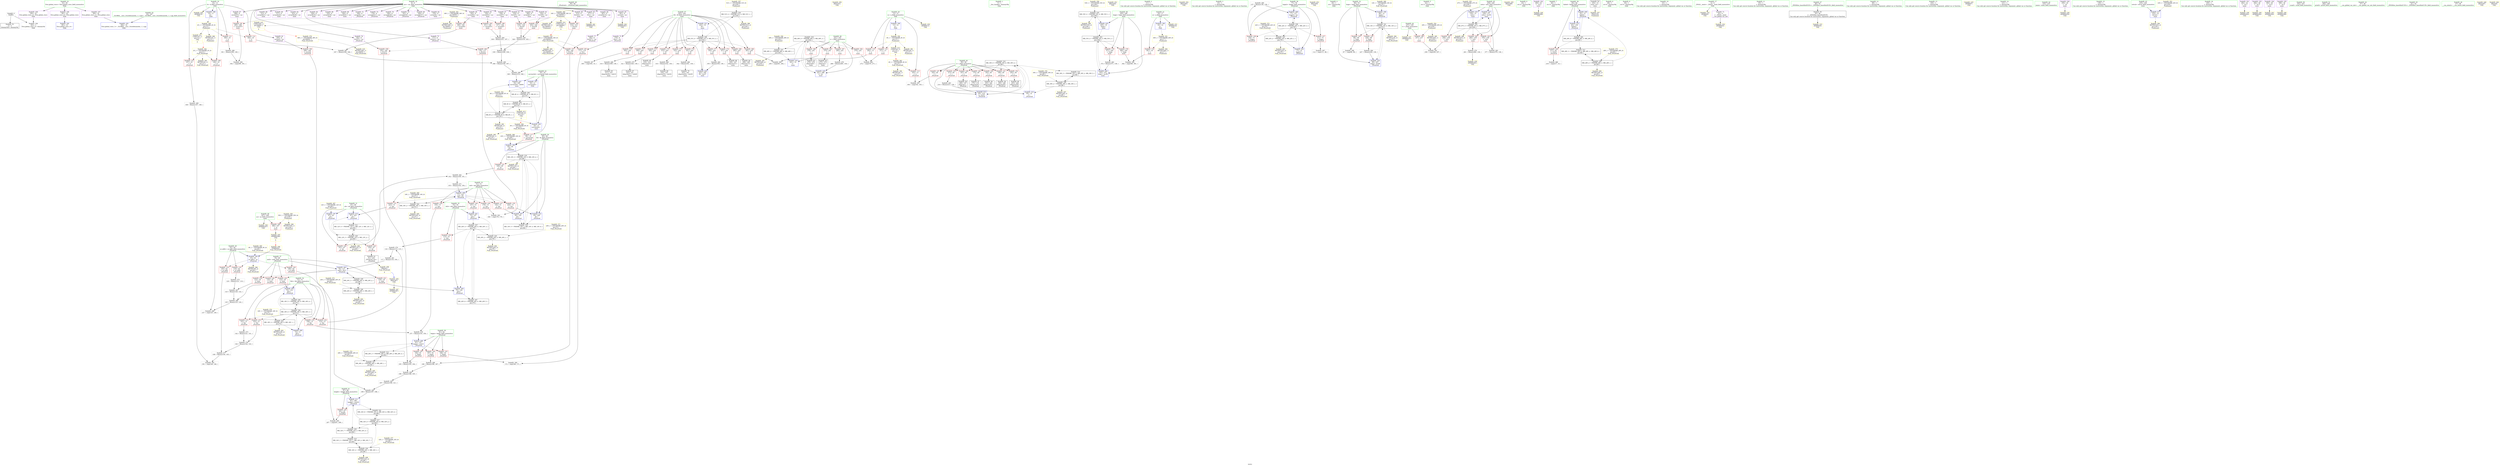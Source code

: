 digraph "SVFG" {
	label="SVFG";

	Node0x55a2f21f6700 [shape=record,color=grey,label="{NodeID: 0\nNullPtr}"];
	Node0x55a2f21f6700 -> Node0x55a2f221edd0[style=solid];
	Node0x55a2f21f6700 -> Node0x55a2f2221320[style=solid];
	Node0x55a2f2249c00 [shape=record,color=yellow,style=double,label="{NodeID: 360\n34V_1 = ENCHI(MR_34V_0)\npts\{90000 \}\nFun[main]}"];
	Node0x55a2f2249c00 -> Node0x55a2f2226780[style=dashed];
	Node0x55a2f2249c00 -> Node0x55a2f2226850[style=dashed];
	Node0x55a2f2249c00 -> Node0x55a2f2226920[style=dashed];
	Node0x55a2f2249c00 -> Node0x55a2f2227680[style=dashed];
	Node0x55a2f2249c00 -> Node0x55a2f2228b00[style=dashed];
	Node0x55a2f222e4e0 [shape=record,color=grey,label="{NodeID: 277\n146 = Binary(144, 145, )\n}"];
	Node0x55a2f222e4e0 -> Node0x55a2f2230ee0[style=solid];
	Node0x55a2f2221320 [shape=record,color=blue, style = dotted,label="{NodeID: 194\n393\<--3\nllvm.global_ctors_2\<--dummyVal\nGlob }"];
	Node0x55a2f221e660 [shape=record,color=red,label="{NodeID: 111\n300\<--10\n\<--d\nmain\n}"];
	Node0x55a2f221e660 -> Node0x55a2f222f560[style=solid];
	Node0x55a2f221c960 [shape=record,color=green,label="{NodeID: 28\n59\<--60\n_Z5solved\<--_Z5solved_field_insensitive\n}"];
	Node0x55a2f22273e0 [shape=record,color=yellow,style=double,label="{NodeID: 388\nRETMU(51V_2)\npts\{244 \}\nFun[main]}"];
	Node0x55a2f2230ee0 [shape=record,color=grey,label="{NodeID: 305\n150 = cmp(146, 148, )\n}"];
	Node0x55a2f2229970 [shape=record,color=blue,label="{NodeID: 222\n18\<--11\ncarreachd\<--\nmain\n}"];
	Node0x55a2f2229970 -> Node0x55a2f2245b20[style=dashed];
	Node0x55a2f2224490 [shape=record,color=red,label="{NodeID: 139\n122\<--79\n\<--md2\n_Z5solved\n}"];
	Node0x55a2f2224490 -> Node0x55a2f222d5e0[style=solid];
	Node0x55a2f221f070 [shape=record,color=black,label="{NodeID: 56\n168\<--167\nidxprom\<--\n_Z5solved\n}"];
	Node0x55a2f2243820 [shape=record,color=black,label="{NodeID: 333\nMR_49V_2 = PHI(MR_49V_4, MR_49V_1, )\npts\{242 \}\n}"];
	Node0x55a2f2243820 -> Node0x55a2f2229700[style=dashed];
	Node0x55a2f2243820 -> Node0x55a2f2227300[style=dashed];
	Node0x55a2f222afb0 [shape=record,color=yellow,style=double,label="{NodeID: 250\nARet(251)\nCS[]}"];
	Node0x55a2f2225b50 [shape=record,color=red,label="{NodeID: 167\n285\<--241\n\<--i\nmain\n}"];
	Node0x55a2f2225b50 -> Node0x55a2f222e7e0[style=solid];
	Node0x55a2f2220730 [shape=record,color=purple,label="{NodeID: 84\n280\<--8\narrayidx7\<--car\nmain\n}"];
	Node0x55a2f21fac20 [shape=record,color=green,label="{NodeID: 1\n7\<--1\n__dso_handle\<--dummyObj\nGlob }"];
	Node0x55a2f2249ce0 [shape=record,color=yellow,style=double,label="{NodeID: 361\n36V_1 = ENCHI(MR_36V_0)\npts\{90001 \}\nFun[main]}"];
	Node0x55a2f2249ce0 -> Node0x55a2f22266b0[style=dashed];
	Node0x55a2f2249ce0 -> Node0x55a2f22269f0[style=dashed];
	Node0x55a2f2249ce0 -> Node0x55a2f2226ac0[style=dashed];
	Node0x55a2f2249ce0 -> Node0x55a2f2226b90[style=dashed];
	Node0x55a2f2249ce0 -> Node0x55a2f2227760[style=dashed];
	Node0x55a2f2249ce0 -> Node0x55a2f2228be0[style=dashed];
	Node0x55a2f222e660 [shape=record,color=grey,label="{NodeID: 278\n144 = Binary(142, 143, )\n}"];
	Node0x55a2f222e660 -> Node0x55a2f222e4e0[style=solid];
	Node0x55a2f2221420 [shape=record,color=blue,label="{NodeID: 195\n63\<--62\nac.addr\<--ac\n_Z5solved\n}"];
	Node0x55a2f2221420 -> Node0x55a2f2223380[style=dashed];
	Node0x55a2f2221420 -> Node0x55a2f2223450[style=dashed];
	Node0x55a2f2221420 -> Node0x55a2f2223520[style=dashed];
	Node0x55a2f2221420 -> Node0x55a2f2227b10[style=dashed];
	Node0x55a2f221e730 [shape=record,color=red,label="{NodeID: 112\n340\<--10\n\<--d\nmain\n}"];
	Node0x55a2f221e730 -> Node0x55a2f222f3e0[style=solid];
	Node0x55a2f221ca30 [shape=record,color=green,label="{NodeID: 29\n63\<--64\nac.addr\<--ac.addr_field_insensitive\n_Z5solved\n}"];
	Node0x55a2f221ca30 -> Node0x55a2f2223380[style=solid];
	Node0x55a2f221ca30 -> Node0x55a2f2223450[style=solid];
	Node0x55a2f221ca30 -> Node0x55a2f2223520[style=solid];
	Node0x55a2f221ca30 -> Node0x55a2f2221420[style=solid];
	Node0x55a2f22274c0 [shape=record,color=yellow,style=double,label="{NodeID: 389\nRETMU(53V_2)\npts\{246 \}\nFun[main]}"];
	Node0x55a2f2231060 [shape=record,color=grey,label="{NodeID: 306\n272 = cmp(270, 271, )\n}"];
	Node0x55a2f2229a40 [shape=record,color=blue,label="{NodeID: 223\n18\<--349\ncarreachd\<--add44\nmain\n}"];
	Node0x55a2f2229a40 -> Node0x55a2f2245b20[style=dashed];
	Node0x55a2f2224560 [shape=record,color=red,label="{NodeID: 140\n124\<--79\n\<--md2\n_Z5solved\n}"];
	Node0x55a2f2224560 -> Node0x55a2f222d460[style=solid];
	Node0x55a2f221f140 [shape=record,color=black,label="{NodeID: 57\n175\<--174\nidxprom20\<--\n_Z5solved\n}"];
	Node0x55a2f2243d20 [shape=record,color=black,label="{NodeID: 334\nMR_51V_2 = PHI(MR_51V_4, MR_51V_1, )\npts\{244 \}\n}"];
	Node0x55a2f2243d20 -> Node0x55a2f22298a0[style=dashed];
	Node0x55a2f2243d20 -> Node0x55a2f22273e0[style=dashed];
	Node0x55a2f222b040 [shape=record,color=yellow,style=double,label="{NodeID: 251\nARet(263)\nCS[]}"];
	Node0x55a2f2225c20 [shape=record,color=red,label="{NodeID: 168\n291\<--243\n\<--i9\nmain\n}"];
	Node0x55a2f2225c20 -> Node0x55a2f22314e0[style=solid];
	Node0x55a2f2220800 [shape=record,color=purple,label="{NodeID: 85\n281\<--8\nsecond\<--car\nmain\n}"];
	Node0x55a2f2220800 -> Node0x55a2f222a9b0[style=solid];
	Node0x55a2f21fa110 [shape=record,color=green,label="{NodeID: 2\n11\<--1\n\<--dummyObj\nCan only get source location for instruction, argument, global var or function.}"];
	Node0x55a2f2249dc0 [shape=record,color=yellow,style=double,label="{NodeID: 362\n2V_1 = ENCHI(MR_2V_0)\npts\{12 \}\nFun[_Z5solved]}"];
	Node0x55a2f2249dc0 -> Node0x55a2f221e4c0[style=dashed];
	Node0x55a2f2249dc0 -> Node0x55a2f221e590[style=dashed];
	Node0x55a2f2249dc0 -> Node0x55a2f2227840[style=dashed];
	Node0x55a2f222e7e0 [shape=record,color=grey,label="{NodeID: 279\n286 = Binary(285, 138, )\n}"];
	Node0x55a2f222e7e0 -> Node0x55a2f22297d0[style=solid];
	Node0x55a2f22214f0 [shape=record,color=blue,label="{NodeID: 196\n65\<--90\nlb\<--\n_Z5solved\n}"];
	Node0x55a2f22214f0 -> Node0x55a2f223ee20[style=dashed];
	Node0x55a2f221e800 [shape=record,color=red,label="{NodeID: 113\n163\<--13\n\<--n\n_Z5solved\n}"];
	Node0x55a2f221e800 -> Node0x55a2f22308e0[style=solid];
	Node0x55a2f221cb00 [shape=record,color=green,label="{NodeID: 30\n65\<--66\nlb\<--lb_field_insensitive\n_Z5solved\n}"];
	Node0x55a2f221cb00 -> Node0x55a2f22235f0[style=solid];
	Node0x55a2f221cb00 -> Node0x55a2f22214f0[style=solid];
	Node0x55a2f221cb00 -> Node0x55a2f2221de0[style=solid];
	Node0x55a2f221cb00 -> Node0x55a2f22292f0[style=solid];
	Node0x55a2f22275a0 [shape=record,color=yellow,style=double,label="{NodeID: 390\nRETMU(55V_1)\npts\{248 \}\nFun[main]}"];
	Node0x55a2f22311e0 [shape=record,color=grey,label="{NodeID: 307\n305 = cmp(304, 14, )\n}"];
	Node0x55a2f2229b10 [shape=record,color=blue,label="{NodeID: 224\n243\<--355\ni9\<--inc47\nmain\n}"];
	Node0x55a2f2229b10 -> Node0x55a2f2248320[style=dashed];
	Node0x55a2f2224630 [shape=record,color=red,label="{NodeID: 141\n129\<--79\n\<--md2\n_Z5solved\n}"];
	Node0x55a2f2224630 -> Node0x55a2f2221b70[style=solid];
	Node0x55a2f221f210 [shape=record,color=black,label="{NodeID: 58\n183\<--182\nidxprom25\<--\n_Z5solved\n}"];
	Node0x55a2f2244220 [shape=record,color=black,label="{NodeID: 335\nMR_53V_2 = PHI(MR_53V_4, MR_53V_1, )\npts\{246 \}\n}"];
	Node0x55a2f2244220 -> Node0x55a2f2229be0[style=dashed];
	Node0x55a2f2244220 -> Node0x55a2f22274c0[style=dashed];
	Node0x55a2f22220e0 [shape=record,color=yellow,style=double,label="{NodeID: 252\nARet(283)\nCS[]}"];
	Node0x55a2f2225cf0 [shape=record,color=red,label="{NodeID: 169\n295\<--243\n\<--i9\nmain\n}"];
	Node0x55a2f2225cf0 -> Node0x55a2f221f6f0[style=solid];
	Node0x55a2f22208d0 [shape=record,color=purple,label="{NodeID: 86\n297\<--8\narrayidx14\<--car\nmain\n}"];
	Node0x55a2f21f6b60 [shape=record,color=green,label="{NodeID: 3\n14\<--1\n\<--dummyObj\nCan only get source location for instruction, argument, global var or function.}"];
	Node0x55a2f2249ed0 [shape=record,color=yellow,style=double,label="{NodeID: 363\n4V_1 = ENCHI(MR_4V_0)\npts\{15 \}\nFun[_Z5solved]}"];
	Node0x55a2f2249ed0 -> Node0x55a2f221e800[style=dashed];
	Node0x55a2f2249ed0 -> Node0x55a2f2227950[style=dashed];
	Node0x55a2f222e960 [shape=record,color=grey,label="{NodeID: 280\n137 = Binary(136, 138, )\n}"];
	Node0x55a2f222e960 -> Node0x55a2f2221d10[style=solid];
	Node0x55a2f22215c0 [shape=record,color=blue,label="{NodeID: 197\n67\<--93\nub\<--\n_Z5solved\n}"];
	Node0x55a2f22215c0 -> Node0x55a2f223f320[style=dashed];
	Node0x55a2f221e8d0 [shape=record,color=red,label="{NodeID: 114\n271\<--13\n\<--n\nmain\n}"];
	Node0x55a2f221e8d0 -> Node0x55a2f2231060[style=solid];
	Node0x55a2f221cbd0 [shape=record,color=green,label="{NodeID: 31\n67\<--68\nub\<--ub_field_insensitive\n_Z5solved\n}"];
	Node0x55a2f221cbd0 -> Node0x55a2f22236c0[style=solid];
	Node0x55a2f221cbd0 -> Node0x55a2f2223790[style=solid];
	Node0x55a2f221cbd0 -> Node0x55a2f22215c0[style=solid];
	Node0x55a2f221cbd0 -> Node0x55a2f22293c0[style=solid];
	Node0x55a2f2227680 [shape=record,color=yellow,style=double,label="{NodeID: 391\nRETMU(34V_1)\npts\{90000 \}\nFun[main]}"];
	Node0x55a2f2231360 [shape=record,color=grey,label="{NodeID: 308\n302 = cmp(299, 301, )\n}"];
	Node0x55a2f2229be0 [shape=record,color=blue,label="{NodeID: 225\n245\<--14\nhoge\<--\nmain\n}"];
	Node0x55a2f2229be0 -> Node0x55a2f2246a20[style=dashed];
	Node0x55a2f2224700 [shape=record,color=red,label="{NodeID: 142\n132\<--79\n\<--md2\n_Z5solved\n}"];
	Node0x55a2f2224700 -> Node0x55a2f2221c40[style=solid];
	Node0x55a2f221f2e0 [shape=record,color=black,label="{NodeID: 59\n190\<--189\nidxprom29\<--\n_Z5solved\n}"];
	Node0x55a2f2244720 [shape=record,color=black,label="{NodeID: 336\nMR_18V_4 = PHI(MR_18V_5, MR_18V_3, )\npts\{74 \}\n}"];
	Node0x55a2f2244720 -> Node0x55a2f2223ee0[style=dashed];
	Node0x55a2f2244720 -> Node0x55a2f2223fb0[style=dashed];
	Node0x55a2f2244720 -> Node0x55a2f2224080[style=dashed];
	Node0x55a2f2244720 -> Node0x55a2f2224150[style=dashed];
	Node0x55a2f2244720 -> Node0x55a2f2221c40[style=dashed];
	Node0x55a2f2244720 -> Node0x55a2f2240220[style=dashed];
	Node0x55a2f2244720 -> Node0x55a2f2247920[style=dashed];
	Node0x55a2f2222170 [shape=record,color=yellow,style=double,label="{NodeID: 253\nARet(365)\nCS[]}"];
	Node0x55a2f2225dc0 [shape=record,color=red,label="{NodeID: 170\n304\<--243\n\<--i9\nmain\n}"];
	Node0x55a2f2225dc0 -> Node0x55a2f22311e0[style=solid];
	Node0x55a2f22209a0 [shape=record,color=purple,label="{NodeID: 87\n298\<--8\nsecond15\<--car\nmain\n}"];
	Node0x55a2f22209a0 -> Node0x55a2f22266b0[style=solid];
	Node0x55a2f21faad0 [shape=record,color=green,label="{NodeID: 4\n20\<--1\n.str\<--dummyObj\nGlob }"];
	Node0x55a2f2249fb0 [shape=record,color=yellow,style=double,label="{NodeID: 364\n6V_1 = ENCHI(MR_6V_0)\npts\{19 \}\nFun[_Z5solved]}"];
	Node0x55a2f2249fb0 -> Node0x55a2f22232b0[style=dashed];
	Node0x55a2f2249fb0 -> Node0x55a2f2227a30[style=dashed];
	Node0x55a2f222eae0 [shape=record,color=grey,label="{NodeID: 281\n195 = Binary(193, 194, )\n}"];
	Node0x55a2f222eae0 -> Node0x55a2f222fe60[style=solid];
	Node0x55a2f2221690 [shape=record,color=blue,label="{NodeID: 198\n69\<--14\nhoge\<--\n_Z5solved\n}"];
	Node0x55a2f2221690 -> Node0x55a2f223f820[style=dashed];
	Node0x55a2f2223110 [shape=record,color=red,label="{NodeID: 115\n292\<--13\n\<--n\nmain\n}"];
	Node0x55a2f2223110 -> Node0x55a2f22314e0[style=solid];
	Node0x55a2f221cca0 [shape=record,color=green,label="{NodeID: 32\n69\<--70\nhoge\<--hoge_field_insensitive\n_Z5solved\n}"];
	Node0x55a2f221cca0 -> Node0x55a2f2223860[style=solid];
	Node0x55a2f221cca0 -> Node0x55a2f2223930[style=solid];
	Node0x55a2f221cca0 -> Node0x55a2f2221690[style=solid];
	Node0x55a2f221cca0 -> Node0x55a2f2229490[style=solid];
	Node0x55a2f2227760 [shape=record,color=yellow,style=double,label="{NodeID: 392\nRETMU(36V_1)\npts\{90001 \}\nFun[main]}"];
	Node0x55a2f22314e0 [shape=record,color=grey,label="{NodeID: 309\n293 = cmp(291, 292, )\n}"];
	Node0x55a2f2229cb0 [shape=record,color=blue,label="{NodeID: 226\n245\<--372\nhoge\<--inc56\nmain\n}"];
	Node0x55a2f2229cb0 -> Node0x55a2f2246a20[style=dashed];
	Node0x55a2f22247d0 [shape=record,color=red,label="{NodeID: 143\n166\<--81\n\<--begin\n_Z5solved\n}"];
	Node0x55a2f22247d0 -> Node0x55a2f2230760[style=solid];
	Node0x55a2f221f3b0 [shape=record,color=black,label="{NodeID: 60\n203\<--202\nidxprom36\<--\n_Z5solved\n}"];
	Node0x55a2f2244c20 [shape=record,color=black,label="{NodeID: 337\nMR_20V_4 = PHI(MR_20V_6, MR_20V_3, )\npts\{76 \}\n}"];
	Node0x55a2f2244c20 -> Node0x55a2f2224220[style=dashed];
	Node0x55a2f2244c20 -> Node0x55a2f2221b70[style=dashed];
	Node0x55a2f2244c20 -> Node0x55a2f2240720[style=dashed];
	Node0x55a2f2244c20 -> Node0x55a2f2247e20[style=dashed];
	Node0x55a2f2222200 [shape=record,color=yellow,style=double,label="{NodeID: 254\nARet(367)\nCS[]}"];
	Node0x55a2f2222200 -> Node0x55a2f222adc0[style=solid];
	Node0x55a2f2225e90 [shape=record,color=red,label="{NodeID: 171\n309\<--243\n\<--i9\nmain\n}"];
	Node0x55a2f2225e90 -> Node0x55a2f222d760[style=solid];
	Node0x55a2f2220a70 [shape=record,color=purple,label="{NodeID: 88\n312\<--8\narrayidx21\<--car\nmain\n}"];
	Node0x55a2f21fb380 [shape=record,color=green,label="{NodeID: 5\n22\<--1\n.str.1\<--dummyObj\nGlob }"];
	Node0x55a2f224a090 [shape=record,color=yellow,style=double,label="{NodeID: 365\n8V_1 = ENCHI(MR_8V_0)\npts\{64 \}\nFun[_Z5solved]}"];
	Node0x55a2f224a090 -> Node0x55a2f2221420[style=dashed];
	Node0x55a2f222ec60 [shape=record,color=grey,label="{NodeID: 282\n372 = Binary(371, 138, )\n}"];
	Node0x55a2f222ec60 -> Node0x55a2f2229cb0[style=solid];
	Node0x55a2f2221760 [shape=record,color=blue,label="{NodeID: 199\n71\<--103\nmd\<--div\n_Z5solved\n}"];
	Node0x55a2f2221760 -> Node0x55a2f2223a00[style=dashed];
	Node0x55a2f2221760 -> Node0x55a2f2223ad0[style=dashed];
	Node0x55a2f2221760 -> Node0x55a2f2223ba0[style=dashed];
	Node0x55a2f2221760 -> Node0x55a2f2223c70[style=dashed];
	Node0x55a2f2221760 -> Node0x55a2f2223d40[style=dashed];
	Node0x55a2f2221760 -> Node0x55a2f2223e10[style=dashed];
	Node0x55a2f2221760 -> Node0x55a2f223fd20[style=dashed];
	Node0x55a2f22231e0 [shape=record,color=red,label="{NodeID: 116\n361\<--16\n\<--a\nmain\n}"];
	Node0x55a2f22231e0 -> Node0x55a2f2230d60[style=solid];
	Node0x55a2f221cd70 [shape=record,color=green,label="{NodeID: 33\n71\<--72\nmd\<--md_field_insensitive\n_Z5solved\n}"];
	Node0x55a2f221cd70 -> Node0x55a2f2223a00[style=solid];
	Node0x55a2f221cd70 -> Node0x55a2f2223ad0[style=solid];
	Node0x55a2f221cd70 -> Node0x55a2f2223ba0[style=solid];
	Node0x55a2f221cd70 -> Node0x55a2f2223c70[style=solid];
	Node0x55a2f221cd70 -> Node0x55a2f2223d40[style=solid];
	Node0x55a2f221cd70 -> Node0x55a2f2223e10[style=solid];
	Node0x55a2f221cd70 -> Node0x55a2f2221760[style=solid];
	Node0x55a2f2227840 [shape=record,color=yellow,style=double,label="{NodeID: 393\nRETMU(2V_1)\npts\{12 \}\nFun[_Z5solved]}"];
	Node0x55a2f223c120 [shape=record,color=black,label="{NodeID: 310\nMR_10V_5 = PHI(MR_10V_3, MR_10V_4, MR_10V_6, )\npts\{66 \}\n}"];
	Node0x55a2f223c120 -> Node0x55a2f223ee20[style=dashed];
	Node0x55a2f2229d80 [shape=record,color=blue,label="{NodeID: 227\n239\<--377\nsetn\<--inc59\nmain\n}"];
	Node0x55a2f2229d80 -> Node0x55a2f2243320[style=dashed];
	Node0x55a2f22248a0 [shape=record,color=red,label="{NodeID: 144\n187\<--81\n\<--begin\n_Z5solved\n}"];
	Node0x55a2f22248a0 -> Node0x55a2f222d8e0[style=solid];
	Node0x55a2f221f480 [shape=record,color=black,label="{NodeID: 61\n61\<--230\n_Z5solved_ret\<--\n_Z5solved\n}"];
	Node0x55a2f221f480 -> Node0x55a2f2222910[style=solid];
	Node0x55a2f2245120 [shape=record,color=black,label="{NodeID: 338\nMR_22V_4 = PHI(MR_22V_5, MR_22V_3, )\npts\{78 \}\n}"];
	Node0x55a2f2245120 -> Node0x55a2f22242f0[style=dashed];
	Node0x55a2f2245120 -> Node0x55a2f22243c0[style=dashed];
	Node0x55a2f2245120 -> Node0x55a2f2221d10[style=dashed];
	Node0x55a2f2245120 -> Node0x55a2f2241430[style=dashed];
	Node0x55a2f2222290 [shape=record,color=yellow,style=double,label="{NodeID: 255\nARet(369)\nCS[]}"];
	Node0x55a2f2225f60 [shape=record,color=red,label="{NodeID: 172\n315\<--243\n\<--i9\nmain\n}"];
	Node0x55a2f2225f60 -> Node0x55a2f221f890[style=solid];
	Node0x55a2f2220b40 [shape=record,color=purple,label="{NodeID: 89\n313\<--8\nfirst22\<--car\nmain\n}"];
	Node0x55a2f2220b40 -> Node0x55a2f2226780[style=solid];
	Node0x55a2f21fa4a0 [shape=record,color=green,label="{NodeID: 6\n24\<--1\n.str.2\<--dummyObj\nGlob }"];
	Node0x55a2f224a170 [shape=record,color=yellow,style=double,label="{NodeID: 366\n10V_1 = ENCHI(MR_10V_0)\npts\{66 \}\nFun[_Z5solved]}"];
	Node0x55a2f224a170 -> Node0x55a2f22214f0[style=dashed];
	Node0x55a2f222ede0 [shape=record,color=grey,label="{NodeID: 283\n377 = Binary(376, 138, )\n}"];
	Node0x55a2f222ede0 -> Node0x55a2f2229d80[style=solid];
	Node0x55a2f2221830 [shape=record,color=blue,label="{NodeID: 200\n73\<--11\nlb2\<--\n_Z5solved\n}"];
	Node0x55a2f2221830 -> Node0x55a2f2244720[style=dashed];
	Node0x55a2f22232b0 [shape=record,color=red,label="{NodeID: 117\n90\<--18\n\<--carreachd\n_Z5solved\n}"];
	Node0x55a2f22232b0 -> Node0x55a2f22214f0[style=solid];
	Node0x55a2f221ce40 [shape=record,color=green,label="{NodeID: 34\n73\<--74\nlb2\<--lb2_field_insensitive\n_Z5solved\n}"];
	Node0x55a2f221ce40 -> Node0x55a2f2223ee0[style=solid];
	Node0x55a2f221ce40 -> Node0x55a2f2223fb0[style=solid];
	Node0x55a2f221ce40 -> Node0x55a2f2224080[style=solid];
	Node0x55a2f221ce40 -> Node0x55a2f2224150[style=solid];
	Node0x55a2f221ce40 -> Node0x55a2f2221830[style=solid];
	Node0x55a2f221ce40 -> Node0x55a2f2221c40[style=solid];
	Node0x55a2f2227950 [shape=record,color=yellow,style=double,label="{NodeID: 394\nRETMU(4V_1)\npts\{15 \}\nFun[_Z5solved]}"];
	Node0x55a2f223c620 [shape=record,color=black,label="{NodeID: 311\nMR_12V_4 = PHI(MR_12V_5, MR_12V_3, MR_12V_3, )\npts\{68 \}\n}"];
	Node0x55a2f223c620 -> Node0x55a2f223f320[style=dashed];
	Node0x55a2f2229e50 [shape=record,color=yellow,style=double,label="{NodeID: 228\nAPARM(266)\nCS[]}"];
	Node0x55a2f2224970 [shape=record,color=red,label="{NodeID: 145\n194\<--81\n\<--begin\n_Z5solved\n}"];
	Node0x55a2f2224970 -> Node0x55a2f222eae0[style=solid];
	Node0x55a2f221f550 [shape=record,color=black,label="{NodeID: 62\n275\<--274\nidxprom\<--\nmain\n}"];
	Node0x55a2f2245620 [shape=record,color=black,label="{NodeID: 339\nMR_24V_3 = PHI(MR_24V_4, MR_24V_2, )\npts\{80 \}\n}"];
	Node0x55a2f2245620 -> Node0x55a2f2221aa0[style=dashed];
	Node0x55a2f2245620 -> Node0x55a2f2241520[style=dashed];
	Node0x55a2f2222350 [shape=record,color=yellow,style=double,label="{NodeID: 256\nFPARM(62)\nFun[_Z5solved]}"];
	Node0x55a2f2222350 -> Node0x55a2f2221420[style=solid];
	Node0x55a2f2226030 [shape=record,color=red,label="{NodeID: 173\n320\<--243\n\<--i9\nmain\n}"];
	Node0x55a2f2226030 -> Node0x55a2f222e1e0[style=solid];
	Node0x55a2f2220c10 [shape=record,color=purple,label="{NodeID: 90\n317\<--8\narrayidx24\<--car\nmain\n}"];
	Node0x55a2f21fa530 [shape=record,color=green,label="{NodeID: 7\n26\<--1\n.str.3\<--dummyObj\nGlob }"];
	Node0x55a2f224a250 [shape=record,color=yellow,style=double,label="{NodeID: 367\n12V_1 = ENCHI(MR_12V_0)\npts\{68 \}\nFun[_Z5solved]}"];
	Node0x55a2f224a250 -> Node0x55a2f22215c0[style=dashed];
	Node0x55a2f222ef60 [shape=record,color=grey,label="{NodeID: 284\n227 = Binary(226, 138, )\n}"];
	Node0x55a2f222ef60 -> Node0x55a2f2229490[style=solid];
	Node0x55a2f2221900 [shape=record,color=blue,label="{NodeID: 201\n75\<--107\nub2\<--\n_Z5solved\n}"];
	Node0x55a2f2221900 -> Node0x55a2f2244c20[style=dashed];
	Node0x55a2f2223380 [shape=record,color=red,label="{NodeID: 118\n119\<--63\n\<--ac.addr\n_Z5solved\n}"];
	Node0x55a2f2223380 -> Node0x55a2f222dd60[style=solid];
	Node0x55a2f221cf10 [shape=record,color=green,label="{NodeID: 35\n75\<--76\nub2\<--ub2_field_insensitive\n_Z5solved\n}"];
	Node0x55a2f221cf10 -> Node0x55a2f2224220[style=solid];
	Node0x55a2f221cf10 -> Node0x55a2f2221900[style=solid];
	Node0x55a2f221cf10 -> Node0x55a2f2221b70[style=solid];
	Node0x55a2f2227a30 [shape=record,color=yellow,style=double,label="{NodeID: 395\nRETMU(6V_1)\npts\{19 \}\nFun[_Z5solved]}"];
	Node0x55a2f223cb20 [shape=record,color=black,label="{NodeID: 312\nMR_26V_3 = PHI(MR_26V_4, MR_26V_2, MR_26V_4, )\npts\{82 \}\n}"];
	Node0x55a2f223cb20 -> Node0x55a2f2241a20[style=dashed];
	Node0x55a2f2229f20 [shape=record,color=yellow,style=double,label="{NodeID: 229\nAPARM(10)\nCS[]}"];
	Node0x55a2f2224a40 [shape=record,color=red,label="{NodeID: 146\n217\<--83\n\<--failed\n_Z5solved\n}"];
	Node0x55a2f2224a40 -> Node0x55a2f2230160[style=solid];
	Node0x55a2f221f620 [shape=record,color=black,label="{NodeID: 63\n279\<--278\nidxprom6\<--\nmain\n}"];
	Node0x55a2f2245b20 [shape=record,color=black,label="{NodeID: 340\nMR_6V_4 = PHI(MR_6V_5, MR_6V_3, )\npts\{19 \}\n}"];
	Node0x55a2f2245b20 -> Node0x55a2f2246520[style=dashed];
	Node0x55a2f2222440 [shape=record,color=yellow,style=double,label="{NodeID: 257\nFRet(234)\nFun[main]}"];
	Node0x55a2f2226100 [shape=record,color=red,label="{NodeID: 174\n327\<--243\n\<--i9\nmain\n}"];
	Node0x55a2f2226100 -> Node0x55a2f221fa30[style=solid];
	Node0x55a2f2220ce0 [shape=record,color=purple,label="{NodeID: 91\n318\<--8\nfirst25\<--car\nmain\n}"];
	Node0x55a2f2220ce0 -> Node0x55a2f2226850[style=solid];
	Node0x55a2f21f9f30 [shape=record,color=green,label="{NodeID: 8\n28\<--1\n.str.4\<--dummyObj\nGlob }"];
	Node0x55a2f224a330 [shape=record,color=yellow,style=double,label="{NodeID: 368\n14V_1 = ENCHI(MR_14V_0)\npts\{70 \}\nFun[_Z5solved]}"];
	Node0x55a2f224a330 -> Node0x55a2f2221690[style=dashed];
	Node0x55a2f222f0e0 [shape=record,color=grey,label="{NodeID: 285\n148 = Binary(147, 149, )\n}"];
	Node0x55a2f222f0e0 -> Node0x55a2f2230ee0[style=solid];
	Node0x55a2f22219d0 [shape=record,color=blue,label="{NodeID: 202\n77\<--14\nhoge2\<--\n_Z5solved\n}"];
	Node0x55a2f22219d0 -> Node0x55a2f2245120[style=dashed];
	Node0x55a2f2223450 [shape=record,color=red,label="{NodeID: 119\n145\<--63\n\<--ac.addr\n_Z5solved\n}"];
	Node0x55a2f2223450 -> Node0x55a2f222e4e0[style=solid];
	Node0x55a2f221cfe0 [shape=record,color=green,label="{NodeID: 36\n77\<--78\nhoge2\<--hoge2_field_insensitive\n_Z5solved\n}"];
	Node0x55a2f221cfe0 -> Node0x55a2f22242f0[style=solid];
	Node0x55a2f221cfe0 -> Node0x55a2f22243c0[style=solid];
	Node0x55a2f221cfe0 -> Node0x55a2f22219d0[style=solid];
	Node0x55a2f221cfe0 -> Node0x55a2f2221d10[style=solid];
	Node0x55a2f2227b10 [shape=record,color=yellow,style=double,label="{NodeID: 396\nRETMU(8V_2)\npts\{64 \}\nFun[_Z5solved]}"];
	Node0x55a2f223d020 [shape=record,color=black,label="{NodeID: 313\nMR_28V_3 = PHI(MR_28V_6, MR_28V_2, MR_28V_6, )\npts\{84 \}\n}"];
	Node0x55a2f223d020 -> Node0x55a2f2241f20[style=dashed];
	Node0x55a2f2229ff0 [shape=record,color=yellow,style=double,label="{NodeID: 230\nAPARM(13)\nCS[]}"];
	Node0x55a2f2224b10 [shape=record,color=red,label="{NodeID: 147\n162\<--85\n\<--i\n_Z5solved\n}"];
	Node0x55a2f2224b10 -> Node0x55a2f22308e0[style=solid];
	Node0x55a2f221f6f0 [shape=record,color=black,label="{NodeID: 64\n296\<--295\nidxprom13\<--\nmain\n}"];
	Node0x55a2f2246020 [shape=record,color=black,label="{NodeID: 341\nMR_32V_6 = PHI(MR_32V_5, MR_32V_4, MR_32V_4, )\npts\{88 \}\n}"];
	Node0x55a2f2246020 -> Node0x55a2f223e420[style=dashed];
	Node0x55a2f2222910 [shape=record,color=yellow,style=double,label="{NodeID: 258\nFRet(61)\nFun[_Z5solved]|{<s0>8}}"];
	Node0x55a2f2222910:s0 -> Node0x55a2f2222200[style=solid,color=blue];
	Node0x55a2f22261d0 [shape=record,color=red,label="{NodeID: 175\n332\<--243\n\<--i9\nmain\n}"];
	Node0x55a2f22261d0 -> Node0x55a2f2222b80[style=solid];
	Node0x55a2f2220db0 [shape=record,color=purple,label="{NodeID: 92\n323\<--8\narrayidx28\<--car\nmain\n}"];
	Node0x55a2f21f9fc0 [shape=record,color=green,label="{NodeID: 9\n30\<--1\n.str.5\<--dummyObj\nGlob }"];
	Node0x55a2f224a410 [shape=record,color=yellow,style=double,label="{NodeID: 369\n16V_1 = ENCHI(MR_16V_0)\npts\{72 \}\nFun[_Z5solved]}"];
	Node0x55a2f224a410 -> Node0x55a2f223fd20[style=dashed];
	Node0x55a2f222f260 [shape=record,color=grey,label="{NodeID: 286\n342 = Binary(341, 138, )\n}"];
	Node0x55a2f222f260 -> Node0x55a2f221fbd0[style=solid];
	Node0x55a2f2221aa0 [shape=record,color=blue,label="{NodeID: 203\n79\<--117\nmd2\<--div5\n_Z5solved\n}"];
	Node0x55a2f2221aa0 -> Node0x55a2f2224490[style=dashed];
	Node0x55a2f2221aa0 -> Node0x55a2f2224560[style=dashed];
	Node0x55a2f2221aa0 -> Node0x55a2f2224630[style=dashed];
	Node0x55a2f2221aa0 -> Node0x55a2f2224700[style=dashed];
	Node0x55a2f2221aa0 -> Node0x55a2f2245620[style=dashed];
	Node0x55a2f2223520 [shape=record,color=red,label="{NodeID: 120\n198\<--63\n\<--ac.addr\n_Z5solved\n}"];
	Node0x55a2f2223520 -> Node0x55a2f222fce0[style=solid];
	Node0x55a2f221d0b0 [shape=record,color=green,label="{NodeID: 37\n79\<--80\nmd2\<--md2_field_insensitive\n_Z5solved\n}"];
	Node0x55a2f221d0b0 -> Node0x55a2f2224490[style=solid];
	Node0x55a2f221d0b0 -> Node0x55a2f2224560[style=solid];
	Node0x55a2f221d0b0 -> Node0x55a2f2224630[style=solid];
	Node0x55a2f221d0b0 -> Node0x55a2f2224700[style=solid];
	Node0x55a2f221d0b0 -> Node0x55a2f2221aa0[style=solid];
	Node0x55a2f2227bf0 [shape=record,color=yellow,style=double,label="{NodeID: 397\nRETMU(10V_3)\npts\{66 \}\nFun[_Z5solved]}"];
	Node0x55a2f223d520 [shape=record,color=black,label="{NodeID: 314\nMR_30V_3 = PHI(MR_30V_5, MR_30V_2, MR_30V_5, )\npts\{86 \}\n}"];
	Node0x55a2f223d520 -> Node0x55a2f2242420[style=dashed];
	Node0x55a2f222a0c0 [shape=record,color=yellow,style=double,label="{NodeID: 231\nAPARM(16)\nCS[]}"];
	Node0x55a2f2224be0 [shape=record,color=red,label="{NodeID: 148\n167\<--85\n\<--i\n_Z5solved\n}"];
	Node0x55a2f2224be0 -> Node0x55a2f221f070[style=solid];
	Node0x55a2f221f7c0 [shape=record,color=black,label="{NodeID: 65\n311\<--310\nidxprom20\<--sub19\nmain\n}"];
	Node0x55a2f2246520 [shape=record,color=black,label="{NodeID: 342\nMR_6V_6 = PHI(MR_6V_4, MR_6V_2, )\npts\{19 \}\n}"];
	Node0x55a2f2246520 -> Node0x55a2f2242e20[style=dashed];
	Node0x55a2f2246520 -> Node0x55a2f2228a20[style=dashed];
	Node0x55a2f2222a00 [shape=record,color=grey,label="{NodeID: 259\n326 = Binary(319, 325, )\n}"];
	Node0x55a2f2222a00 -> Node0x55a2f222d2e0[style=solid];
	Node0x55a2f22262a0 [shape=record,color=red,label="{NodeID: 176\n341\<--243\n\<--i9\nmain\n}"];
	Node0x55a2f22262a0 -> Node0x55a2f222f260[style=solid];
	Node0x55a2f2220e80 [shape=record,color=purple,label="{NodeID: 93\n324\<--8\nfirst29\<--car\nmain\n}"];
	Node0x55a2f2220e80 -> Node0x55a2f2226920[style=solid];
	Node0x55a2f21f68e0 [shape=record,color=green,label="{NodeID: 10\n33\<--1\n\<--dummyObj\nCan only get source location for instruction, argument, global var or function.}"];
	Node0x55a2f224a4f0 [shape=record,color=yellow,style=double,label="{NodeID: 370\n18V_1 = ENCHI(MR_18V_0)\npts\{74 \}\nFun[_Z5solved]}"];
	Node0x55a2f224a4f0 -> Node0x55a2f2240220[style=dashed];
	Node0x55a2f222f3e0 [shape=record,color=grey,label="{NodeID: 287\n347 = Binary(340, 346, )\n}"];
	Node0x55a2f222f3e0 -> Node0x55a2f222f860[style=solid];
	Node0x55a2f2221b70 [shape=record,color=blue,label="{NodeID: 204\n75\<--129\nub2\<--\n_Z5solved\n}"];
	Node0x55a2f2221b70 -> Node0x55a2f2247e20[style=dashed];
	Node0x55a2f22235f0 [shape=record,color=red,label="{NodeID: 121\n100\<--65\n\<--lb\n_Z5solved\n}"];
	Node0x55a2f22235f0 -> Node0x55a2f2222e80[style=solid];
	Node0x55a2f221d180 [shape=record,color=green,label="{NodeID: 38\n81\<--82\nbegin\<--begin_field_insensitive\n_Z5solved\n}"];
	Node0x55a2f221d180 -> Node0x55a2f22247d0[style=solid];
	Node0x55a2f221d180 -> Node0x55a2f22248a0[style=solid];
	Node0x55a2f221d180 -> Node0x55a2f2224970[style=solid];
	Node0x55a2f221d180 -> Node0x55a2f2221eb0[style=solid];
	Node0x55a2f2227cd0 [shape=record,color=yellow,style=double,label="{NodeID: 398\nRETMU(12V_3)\npts\{68 \}\nFun[_Z5solved]}"];
	Node0x55a2f223da20 [shape=record,color=black,label="{NodeID: 315\nMR_32V_3 = PHI(MR_32V_7, MR_32V_2, MR_32V_7, )\npts\{88 \}\n}"];
	Node0x55a2f223da20 -> Node0x55a2f2242920[style=dashed];
	Node0x55a2f222a190 [shape=record,color=yellow,style=double,label="{NodeID: 232\nAPARM(4)\nCS[]}"];
	Node0x55a2f2224cb0 [shape=record,color=red,label="{NodeID: 149\n174\<--85\n\<--i\n_Z5solved\n}"];
	Node0x55a2f2224cb0 -> Node0x55a2f221f140[style=solid];
	Node0x55a2f221f890 [shape=record,color=black,label="{NodeID: 66\n316\<--315\nidxprom23\<--\nmain\n}"];
	Node0x55a2f2246a20 [shape=record,color=black,label="{NodeID: 343\nMR_53V_4 = PHI(MR_53V_5, MR_53V_3, )\npts\{246 \}\n}"];
	Node0x55a2f2246a20 -> Node0x55a2f2226440[style=dashed];
	Node0x55a2f2246a20 -> Node0x55a2f2226510[style=dashed];
	Node0x55a2f2246a20 -> Node0x55a2f2229cb0[style=dashed];
	Node0x55a2f2246a20 -> Node0x55a2f2244220[style=dashed];
	Node0x55a2f2222b80 [shape=record,color=grey,label="{NodeID: 260\n333 = Binary(332, 138, )\n}"];
	Node0x55a2f2222b80 -> Node0x55a2f221fb00[style=solid];
	Node0x55a2f2226370 [shape=record,color=red,label="{NodeID: 177\n354\<--243\n\<--i9\nmain\n}"];
	Node0x55a2f2226370 -> Node0x55a2f222fb60[style=solid];
	Node0x55a2f2220f50 [shape=record,color=purple,label="{NodeID: 94\n329\<--8\narrayidx32\<--car\nmain\n}"];
	Node0x55a2f21f6970 [shape=record,color=green,label="{NodeID: 11\n93\<--1\n\<--dummyObj\nCan only get source location for instruction, argument, global var or function.}"];
	Node0x55a2f224a5d0 [shape=record,color=yellow,style=double,label="{NodeID: 371\n20V_1 = ENCHI(MR_20V_0)\npts\{76 \}\nFun[_Z5solved]}"];
	Node0x55a2f224a5d0 -> Node0x55a2f2240720[style=dashed];
	Node0x55a2f222f560 [shape=record,color=grey,label="{NodeID: 288\n301 = Binary(300, 149, )\n}"];
	Node0x55a2f222f560 -> Node0x55a2f2231360[style=solid];
	Node0x55a2f2221c40 [shape=record,color=blue,label="{NodeID: 205\n73\<--132\nlb2\<--\n_Z5solved\n}"];
	Node0x55a2f2221c40 -> Node0x55a2f2247920[style=dashed];
	Node0x55a2f22236c0 [shape=record,color=red,label="{NodeID: 122\n101\<--67\n\<--ub\n_Z5solved\n}"];
	Node0x55a2f22236c0 -> Node0x55a2f2222e80[style=solid];
	Node0x55a2f221d250 [shape=record,color=green,label="{NodeID: 39\n83\<--84\nfailed\<--failed_field_insensitive\n_Z5solved\n}"];
	Node0x55a2f221d250 -> Node0x55a2f2224a40[style=solid];
	Node0x55a2f221d250 -> Node0x55a2f2221f80[style=solid];
	Node0x55a2f221d250 -> Node0x55a2f2229150[style=solid];
	Node0x55a2f2227db0 [shape=record,color=yellow,style=double,label="{NodeID: 399\nRETMU(14V_3)\npts\{70 \}\nFun[_Z5solved]}"];
	Node0x55a2f223df20 [shape=record,color=black,label="{NodeID: 316\nMR_30V_5 = PHI(MR_30V_6, MR_30V_4, )\npts\{86 \}\n}"];
	Node0x55a2f223df20 -> Node0x55a2f2224b10[style=dashed];
	Node0x55a2f223df20 -> Node0x55a2f2224be0[style=dashed];
	Node0x55a2f223df20 -> Node0x55a2f2224cb0[style=dashed];
	Node0x55a2f223df20 -> Node0x55a2f2224d80[style=dashed];
	Node0x55a2f223df20 -> Node0x55a2f2224e50[style=dashed];
	Node0x55a2f223df20 -> Node0x55a2f2224f20[style=dashed];
	Node0x55a2f223df20 -> Node0x55a2f2224ff0[style=dashed];
	Node0x55a2f223df20 -> Node0x55a2f2229220[style=dashed];
	Node0x55a2f223df20 -> Node0x55a2f223d520[style=dashed];
	Node0x55a2f222a260 [shape=record,color=yellow,style=double,label="{NodeID: 233\nAPARM(45)\nCS[]}"];
	Node0x55a2f2224d80 [shape=record,color=red,label="{NodeID: 150\n182\<--85\n\<--i\n_Z5solved\n}"];
	Node0x55a2f2224d80 -> Node0x55a2f221f210[style=solid];
	Node0x55a2f221f960 [shape=record,color=black,label="{NodeID: 67\n322\<--321\nidxprom27\<--sub26\nmain\n}"];
	Node0x55a2f2246f20 [shape=record,color=black,label="{NodeID: 344\nMR_28V_6 = PHI(MR_28V_5, MR_28V_4, )\npts\{84 \}\n}"];
	Node0x55a2f2246f20 -> Node0x55a2f2224a40[style=dashed];
	Node0x55a2f2246f20 -> Node0x55a2f223d020[style=dashed];
	Node0x55a2f2222d00 [shape=record,color=grey,label="{NodeID: 261\n117 = Binary(116, 104, )\n}"];
	Node0x55a2f2222d00 -> Node0x55a2f2221aa0[style=solid];
	Node0x55a2f2226440 [shape=record,color=red,label="{NodeID: 178\n360\<--245\n\<--hoge\nmain\n}"];
	Node0x55a2f2226440 -> Node0x55a2f2230d60[style=solid];
	Node0x55a2f2221020 [shape=record,color=purple,label="{NodeID: 95\n330\<--8\nsecond33\<--car\nmain\n}"];
	Node0x55a2f2221020 -> Node0x55a2f22269f0[style=solid];
	Node0x55a2f21fa770 [shape=record,color=green,label="{NodeID: 12\n98\<--1\n\<--dummyObj\nCan only get source location for instruction, argument, global var or function.}"];
	Node0x55a2f224a6b0 [shape=record,color=yellow,style=double,label="{NodeID: 372\n22V_1 = ENCHI(MR_22V_0)\npts\{78 \}\nFun[_Z5solved]}"];
	Node0x55a2f224a6b0 -> Node0x55a2f2241430[style=dashed];
	Node0x55a2f222f6e0 [shape=record,color=grey,label="{NodeID: 289\n349 = Binary(314, 348, )\n}"];
	Node0x55a2f222f6e0 -> Node0x55a2f2229a40[style=solid];
	Node0x55a2f2221d10 [shape=record,color=blue,label="{NodeID: 206\n77\<--137\nhoge2\<--inc\n_Z5solved\n}"];
	Node0x55a2f2221d10 -> Node0x55a2f2245120[style=dashed];
	Node0x55a2f2223790 [shape=record,color=red,label="{NodeID: 123\n230\<--67\n\<--ub\n_Z5solved\n}"];
	Node0x55a2f2223790 -> Node0x55a2f221f480[style=solid];
	Node0x55a2f221d320 [shape=record,color=green,label="{NodeID: 40\n85\<--86\ni\<--i_field_insensitive\n_Z5solved\n}"];
	Node0x55a2f221d320 -> Node0x55a2f2224b10[style=solid];
	Node0x55a2f221d320 -> Node0x55a2f2224be0[style=solid];
	Node0x55a2f221d320 -> Node0x55a2f2224cb0[style=solid];
	Node0x55a2f221d320 -> Node0x55a2f2224d80[style=solid];
	Node0x55a2f221d320 -> Node0x55a2f2224e50[style=solid];
	Node0x55a2f221d320 -> Node0x55a2f2224f20[style=solid];
	Node0x55a2f221d320 -> Node0x55a2f2224ff0[style=solid];
	Node0x55a2f221d320 -> Node0x55a2f2222050[style=solid];
	Node0x55a2f221d320 -> Node0x55a2f2229220[style=solid];
	Node0x55a2f2227e90 [shape=record,color=yellow,style=double,label="{NodeID: 400\nRETMU(16V_2)\npts\{72 \}\nFun[_Z5solved]}"];
	Node0x55a2f223e420 [shape=record,color=black,label="{NodeID: 317\nMR_32V_4 = PHI(MR_32V_6, MR_32V_2, )\npts\{88 \}\n}"];
	Node0x55a2f223e420 -> Node0x55a2f2229080[style=dashed];
	Node0x55a2f223e420 -> Node0x55a2f2246020[style=dashed];
	Node0x55a2f223e420 -> Node0x55a2f2247420[style=dashed];
	Node0x55a2f222a330 [shape=record,color=yellow,style=double,label="{NodeID: 234\nAPARM(43)\nCS[]}"];
	Node0x55a2f2224e50 [shape=record,color=red,label="{NodeID: 151\n189\<--85\n\<--i\n_Z5solved\n}"];
	Node0x55a2f2224e50 -> Node0x55a2f221f2e0[style=solid];
	Node0x55a2f221fa30 [shape=record,color=black,label="{NodeID: 68\n328\<--327\nidxprom31\<--\nmain\n}"];
	Node0x55a2f2247420 [shape=record,color=black,label="{NodeID: 345\nMR_32V_7 = PHI(MR_32V_5, MR_32V_4, )\npts\{88 \}\n}"];
	Node0x55a2f2247420 -> Node0x55a2f223da20[style=dashed];
	Node0x55a2f2222e80 [shape=record,color=grey,label="{NodeID: 262\n102 = Binary(100, 101, )\n}"];
	Node0x55a2f2222e80 -> Node0x55a2f222dbe0[style=solid];
	Node0x55a2f2226510 [shape=record,color=red,label="{NodeID: 179\n371\<--245\n\<--hoge\nmain\n}"];
	Node0x55a2f2226510 -> Node0x55a2f222ec60[style=solid];
	Node0x55a2f221d9a0 [shape=record,color=purple,label="{NodeID: 96\n335\<--8\narrayidx36\<--car\nmain\n}"];
	Node0x55a2f21fa800 [shape=record,color=green,label="{NodeID: 13\n104\<--1\n\<--dummyObj\nCan only get source location for instruction, argument, global var or function.}"];
	Node0x55a2f2240c20 [shape=record,color=yellow,style=double,label="{NodeID: 373\n24V_1 = ENCHI(MR_24V_0)\npts\{80 \}\nFun[_Z5solved]}"];
	Node0x55a2f2240c20 -> Node0x55a2f2241520[style=dashed];
	Node0x55a2f222f860 [shape=record,color=grey,label="{NodeID: 290\n348 = Binary(339, 347, )\n}"];
	Node0x55a2f222f860 -> Node0x55a2f222f6e0[style=solid];
	Node0x55a2f2221de0 [shape=record,color=blue,label="{NodeID: 207\n65\<--152\nlb\<--\n_Z5solved\n}"];
	Node0x55a2f2221de0 -> Node0x55a2f223c120[style=dashed];
	Node0x55a2f2223860 [shape=record,color=red,label="{NodeID: 124\n96\<--69\n\<--hoge\n_Z5solved\n}"];
	Node0x55a2f2223860 -> Node0x55a2f22305e0[style=solid];
	Node0x55a2f221d3f0 [shape=record,color=green,label="{NodeID: 41\n87\<--88\nheight\<--height_field_insensitive\n_Z5solved\n}"];
	Node0x55a2f221d3f0 -> Node0x55a2f22250c0[style=solid];
	Node0x55a2f221d3f0 -> Node0x55a2f2229080[style=solid];
	Node0x55a2f2227f70 [shape=record,color=yellow,style=double,label="{NodeID: 401\nRETMU(18V_2)\npts\{74 \}\nFun[_Z5solved]}"];
	Node0x55a2f223e920 [shape=record,color=black,label="{NodeID: 318\nMR_49V_4 = PHI(MR_49V_5, MR_49V_3, )\npts\{242 \}\n}"];
	Node0x55a2f223e920 -> Node0x55a2f22258e0[style=dashed];
	Node0x55a2f223e920 -> Node0x55a2f22259b0[style=dashed];
	Node0x55a2f223e920 -> Node0x55a2f2225a80[style=dashed];
	Node0x55a2f223e920 -> Node0x55a2f2225b50[style=dashed];
	Node0x55a2f223e920 -> Node0x55a2f22297d0[style=dashed];
	Node0x55a2f223e920 -> Node0x55a2f2243820[style=dashed];
	Node0x55a2f222a400 [shape=record,color=yellow,style=double,label="{NodeID: 235\nAPARM(7)\nCS[]}"];
	Node0x55a2f2224f20 [shape=record,color=red,label="{NodeID: 152\n202\<--85\n\<--i\n_Z5solved\n}"];
	Node0x55a2f2224f20 -> Node0x55a2f221f3b0[style=solid];
	Node0x55a2f221fb00 [shape=record,color=black,label="{NodeID: 69\n334\<--333\nidxprom35\<--sub34\nmain\n}"];
	Node0x55a2f2247920 [shape=record,color=black,label="{NodeID: 346\nMR_18V_5 = PHI(MR_18V_6, MR_18V_4, )\npts\{74 \}\n}"];
	Node0x55a2f2247920 -> Node0x55a2f2244720[style=dashed];
	Node0x55a2f2223000 [shape=record,color=grey,label="{NodeID: 263\n214 = Binary(213, 138, )\n}"];
	Node0x55a2f2223000 -> Node0x55a2f2229220[style=solid];
	Node0x55a2f22265e0 [shape=record,color=red,label="{NodeID: 180\n366\<--247\n\<--ac\nmain\n}"];
	Node0x55a2f22265e0 -> Node0x55a2f222ac20[style=solid];
	Node0x55a2f221da70 [shape=record,color=purple,label="{NodeID: 97\n336\<--8\nsecond37\<--car\nmain\n}"];
	Node0x55a2f221da70 -> Node0x55a2f2226ac0[style=solid];
	Node0x55a2f21fa8d0 [shape=record,color=green,label="{NodeID: 14\n121\<--1\n\<--dummyObj\nCan only get source location for instruction, argument, global var or function.}"];
	Node0x55a2f2240d00 [shape=record,color=yellow,style=double,label="{NodeID: 374\n26V_1 = ENCHI(MR_26V_0)\npts\{82 \}\nFun[_Z5solved]}"];
	Node0x55a2f2240d00 -> Node0x55a2f2241a20[style=dashed];
	Node0x55a2f222f9e0 [shape=record,color=grey,label="{NodeID: 291\n197 = Binary(196, 121, )\n}"];
	Node0x55a2f222f9e0 -> Node0x55a2f222fce0[style=solid];
	Node0x55a2f2221eb0 [shape=record,color=blue,label="{NodeID: 208\n81\<--157\nbegin\<--sub15\n_Z5solved\n}"];
	Node0x55a2f2221eb0 -> Node0x55a2f22247d0[style=dashed];
	Node0x55a2f2221eb0 -> Node0x55a2f22248a0[style=dashed];
	Node0x55a2f2221eb0 -> Node0x55a2f2224970[style=dashed];
	Node0x55a2f2221eb0 -> Node0x55a2f223cb20[style=dashed];
	Node0x55a2f2223930 [shape=record,color=red,label="{NodeID: 125\n226\<--69\n\<--hoge\n_Z5solved\n}"];
	Node0x55a2f2223930 -> Node0x55a2f222ef60[style=solid];
	Node0x55a2f221d4c0 [shape=record,color=green,label="{NodeID: 42\n232\<--233\nmain\<--main_field_insensitive\n}"];
	Node0x55a2f2228050 [shape=record,color=yellow,style=double,label="{NodeID: 402\nRETMU(20V_2)\npts\{76 \}\nFun[_Z5solved]}"];
	Node0x55a2f223ee20 [shape=record,color=black,label="{NodeID: 319\nMR_10V_3 = PHI(MR_10V_5, MR_10V_2, )\npts\{66 \}\n}"];
	Node0x55a2f223ee20 -> Node0x55a2f22235f0[style=dashed];
	Node0x55a2f223ee20 -> Node0x55a2f2221de0[style=dashed];
	Node0x55a2f223ee20 -> Node0x55a2f22292f0[style=dashed];
	Node0x55a2f223ee20 -> Node0x55a2f223c120[style=dashed];
	Node0x55a2f223ee20 -> Node0x55a2f2227bf0[style=dashed];
	Node0x55a2f222a4d0 [shape=record,color=yellow,style=double,label="{NodeID: 236\nAPARM(250)\nCS[]}"];
	Node0x55a2f2224ff0 [shape=record,color=red,label="{NodeID: 153\n213\<--85\n\<--i\n_Z5solved\n}"];
	Node0x55a2f2224ff0 -> Node0x55a2f2223000[style=solid];
	Node0x55a2f221fbd0 [shape=record,color=black,label="{NodeID: 70\n343\<--342\nidxprom40\<--sub39\nmain\n}"];
	Node0x55a2f2247e20 [shape=record,color=black,label="{NodeID: 347\nMR_20V_6 = PHI(MR_20V_4, MR_20V_5, )\npts\{76 \}\n}"];
	Node0x55a2f2247e20 -> Node0x55a2f2244c20[style=dashed];
	Node0x55a2f222d160 [shape=record,color=grey,label="{NodeID: 264\n338 = Binary(331, 337, )\n}"];
	Node0x55a2f222d160 -> Node0x55a2f222d2e0[style=solid];
	Node0x55a2f22266b0 [shape=record,color=red,label="{NodeID: 181\n299\<--298\n\<--second15\nmain\n}"];
	Node0x55a2f22266b0 -> Node0x55a2f2231360[style=solid];
	Node0x55a2f221db40 [shape=record,color=purple,label="{NodeID: 98\n344\<--8\narrayidx41\<--car\nmain\n}"];
	Node0x55a2f21fa230 [shape=record,color=green,label="{NodeID: 15\n138\<--1\n\<--dummyObj\nCan only get source location for instruction, argument, global var or function.}"];
	Node0x55a2f2240de0 [shape=record,color=yellow,style=double,label="{NodeID: 375\n28V_1 = ENCHI(MR_28V_0)\npts\{84 \}\nFun[_Z5solved]}"];
	Node0x55a2f2240de0 -> Node0x55a2f2241f20[style=dashed];
	Node0x55a2f222fb60 [shape=record,color=grey,label="{NodeID: 292\n355 = Binary(354, 138, )\n}"];
	Node0x55a2f222fb60 -> Node0x55a2f2229b10[style=solid];
	Node0x55a2f2221f80 [shape=record,color=blue,label="{NodeID: 209\n83\<--14\nfailed\<--\n_Z5solved\n}"];
	Node0x55a2f2221f80 -> Node0x55a2f2229150[style=dashed];
	Node0x55a2f2221f80 -> Node0x55a2f2246f20[style=dashed];
	Node0x55a2f2223a00 [shape=record,color=red,label="{NodeID: 126\n107\<--71\n\<--md\n_Z5solved\n}"];
	Node0x55a2f2223a00 -> Node0x55a2f2221900[style=solid];
	Node0x55a2f221d590 [shape=record,color=green,label="{NodeID: 43\n235\<--236\nretval\<--retval_field_insensitive\nmain\n}"];
	Node0x55a2f221d590 -> Node0x55a2f2229560[style=solid];
	Node0x55a2f2228130 [shape=record,color=yellow,style=double,label="{NodeID: 403\nRETMU(22V_2)\npts\{78 \}\nFun[_Z5solved]}"];
	Node0x55a2f223f320 [shape=record,color=black,label="{NodeID: 320\nMR_12V_3 = PHI(MR_12V_4, MR_12V_2, )\npts\{68 \}\n}"];
	Node0x55a2f223f320 -> Node0x55a2f22236c0[style=dashed];
	Node0x55a2f223f320 -> Node0x55a2f2223790[style=dashed];
	Node0x55a2f223f320 -> Node0x55a2f22293c0[style=dashed];
	Node0x55a2f223f320 -> Node0x55a2f223c620[style=dashed];
	Node0x55a2f223f320 -> Node0x55a2f2227cd0[style=dashed];
	Node0x55a2f222a5a0 [shape=record,color=yellow,style=double,label="{NodeID: 237\nAPARM(237)\nCS[]}"];
	Node0x55a2f22250c0 [shape=record,color=red,label="{NodeID: 154\n201\<--87\n\<--height\n_Z5solved\n}"];
	Node0x55a2f22250c0 -> Node0x55a2f222ffe0[style=solid];
	Node0x55a2f221fca0 [shape=record,color=purple,label="{NodeID: 71\n43\<--4\n\<--_ZStL8__ioinit\n__cxx_global_var_init\n}"];
	Node0x55a2f221fca0 -> Node0x55a2f222a330[style=solid];
	Node0x55a2f2248320 [shape=record,color=black,label="{NodeID: 348\nMR_51V_4 = PHI(MR_51V_5, MR_51V_3, )\npts\{244 \}\n}"];
	Node0x55a2f2248320 -> Node0x55a2f2225c20[style=dashed];
	Node0x55a2f2248320 -> Node0x55a2f2225cf0[style=dashed];
	Node0x55a2f2248320 -> Node0x55a2f2225dc0[style=dashed];
	Node0x55a2f2248320 -> Node0x55a2f2225e90[style=dashed];
	Node0x55a2f2248320 -> Node0x55a2f2225f60[style=dashed];
	Node0x55a2f2248320 -> Node0x55a2f2226030[style=dashed];
	Node0x55a2f2248320 -> Node0x55a2f2226100[style=dashed];
	Node0x55a2f2248320 -> Node0x55a2f22261d0[style=dashed];
	Node0x55a2f2248320 -> Node0x55a2f22262a0[style=dashed];
	Node0x55a2f2248320 -> Node0x55a2f2226370[style=dashed];
	Node0x55a2f2248320 -> Node0x55a2f2229b10[style=dashed];
	Node0x55a2f2248320 -> Node0x55a2f2243d20[style=dashed];
	Node0x55a2f222d2e0 [shape=record,color=grey,label="{NodeID: 265\n339 = Binary(326, 338, )\n}"];
	Node0x55a2f222d2e0 -> Node0x55a2f222f860[style=solid];
	Node0x55a2f2226780 [shape=record,color=red,label="{NodeID: 182\n314\<--313\n\<--first22\nmain\n}"];
	Node0x55a2f2226780 -> Node0x55a2f222f6e0[style=solid];
	Node0x55a2f221dc10 [shape=record,color=purple,label="{NodeID: 99\n345\<--8\nsecond42\<--car\nmain\n}"];
	Node0x55a2f221dc10 -> Node0x55a2f2226b90[style=solid];
	Node0x55a2f21fa300 [shape=record,color=green,label="{NodeID: 16\n149\<--1\n\<--dummyObj\nCan only get source location for instruction, argument, global var or function.}"];
	Node0x55a2f2240ec0 [shape=record,color=yellow,style=double,label="{NodeID: 376\n30V_1 = ENCHI(MR_30V_0)\npts\{86 \}\nFun[_Z5solved]}"];
	Node0x55a2f2240ec0 -> Node0x55a2f2242420[style=dashed];
	Node0x55a2f222fce0 [shape=record,color=grey,label="{NodeID: 293\n199 = Binary(197, 198, )\n}"];
	Node0x55a2f222fce0 -> Node0x55a2f2229080[style=solid];
	Node0x55a2f2222050 [shape=record,color=blue,label="{NodeID: 210\n85\<--14\ni\<--\n_Z5solved\n}"];
	Node0x55a2f2222050 -> Node0x55a2f223df20[style=dashed];
	Node0x55a2f2223ad0 [shape=record,color=red,label="{NodeID: 127\n152\<--71\n\<--md\n_Z5solved\n}"];
	Node0x55a2f2223ad0 -> Node0x55a2f2221de0[style=solid];
	Node0x55a2f221d660 [shape=record,color=green,label="{NodeID: 44\n237\<--238\nt\<--t_field_insensitive\nmain\n}"];
	Node0x55a2f221d660 -> Node0x55a2f22255a0[style=solid];
	Node0x55a2f221d660 -> Node0x55a2f222a5a0[style=solid];
	Node0x55a2f2228210 [shape=record,color=yellow,style=double,label="{NodeID: 404\nRETMU(24V_2)\npts\{80 \}\nFun[_Z5solved]}"];
	Node0x55a2f223f820 [shape=record,color=black,label="{NodeID: 321\nMR_14V_3 = PHI(MR_14V_4, MR_14V_2, )\npts\{70 \}\n}"];
	Node0x55a2f223f820 -> Node0x55a2f2223860[style=dashed];
	Node0x55a2f223f820 -> Node0x55a2f2223930[style=dashed];
	Node0x55a2f223f820 -> Node0x55a2f2229490[style=dashed];
	Node0x55a2f223f820 -> Node0x55a2f2227db0[style=dashed];
	Node0x55a2f222a670 [shape=record,color=yellow,style=double,label="{NodeID: 238\nAPARM(262)\nCS[]}"];
	Node0x55a2f2225190 [shape=record,color=red,label="{NodeID: 155\n171\<--170\n\<--first\n_Z5solved\n}"];
	Node0x55a2f2225190 -> Node0x55a2f2230760[style=solid];
	Node0x55a2f221fd70 [shape=record,color=purple,label="{NodeID: 72\n169\<--8\narrayidx\<--car\n_Z5solved\n}"];
	Node0x55a2f2248820 [shape=record,color=yellow,style=double,label="{NodeID: 349\n2V_1 = ENCHI(MR_2V_0)\npts\{12 \}\nFun[main]}"];
	Node0x55a2f2248820 -> Node0x55a2f221e660[style=dashed];
	Node0x55a2f2248820 -> Node0x55a2f221e730[style=dashed];
	Node0x55a2f2248820 -> Node0x55a2f2241240[style=dashed];
	Node0x55a2f2248820 -> Node0x55a2f2228830[style=dashed];
	Node0x55a2f222d460 [shape=record,color=grey,label="{NodeID: 266\n125 = Binary(123, 124, )\n}"];
	Node0x55a2f222d460 -> Node0x55a2f2230460[style=solid];
	Node0x55a2f2226850 [shape=record,color=red,label="{NodeID: 183\n319\<--318\n\<--first25\nmain\n}"];
	Node0x55a2f2226850 -> Node0x55a2f2222a00[style=solid];
	Node0x55a2f221dce0 [shape=record,color=purple,label="{NodeID: 100\n250\<--20\n\<--.str\nmain\n}"];
	Node0x55a2f221dce0 -> Node0x55a2f222a4d0[style=solid];
	Node0x55a2f221c130 [shape=record,color=green,label="{NodeID: 17\n4\<--6\n_ZStL8__ioinit\<--_ZStL8__ioinit_field_insensitive\nGlob }"];
	Node0x55a2f221c130 -> Node0x55a2f221fca0[style=solid];
	Node0x55a2f221c130 -> Node0x55a2f222a190[style=solid];
	Node0x55a2f2240fa0 [shape=record,color=yellow,style=double,label="{NodeID: 377\n32V_1 = ENCHI(MR_32V_0)\npts\{88 \}\nFun[_Z5solved]}"];
	Node0x55a2f2240fa0 -> Node0x55a2f2242920[style=dashed];
	Node0x55a2f222fe60 [shape=record,color=grey,label="{NodeID: 294\n196 = Binary(188, 195, )\n}"];
	Node0x55a2f222fe60 -> Node0x55a2f222f9e0[style=solid];
	Node0x55a2f2229080 [shape=record,color=blue,label="{NodeID: 211\n87\<--199\nheight\<--mul35\n_Z5solved\n}"];
	Node0x55a2f2229080 -> Node0x55a2f22250c0[style=dashed];
	Node0x55a2f2229080 -> Node0x55a2f2246020[style=dashed];
	Node0x55a2f2229080 -> Node0x55a2f2247420[style=dashed];
	Node0x55a2f2223ba0 [shape=record,color=red,label="{NodeID: 128\n155\<--71\n\<--md\n_Z5solved\n}"];
	Node0x55a2f2223ba0 -> Node0x55a2f222e360[style=solid];
	Node0x55a2f221d730 [shape=record,color=green,label="{NodeID: 45\n239\<--240\nsetn\<--setn_field_insensitive\nmain\n}"];
	Node0x55a2f221d730 -> Node0x55a2f2225670[style=solid];
	Node0x55a2f221d730 -> Node0x55a2f2225740[style=solid];
	Node0x55a2f221d730 -> Node0x55a2f2225810[style=solid];
	Node0x55a2f221d730 -> Node0x55a2f2229630[style=solid];
	Node0x55a2f221d730 -> Node0x55a2f2229d80[style=solid];
	Node0x55a2f22282f0 [shape=record,color=yellow,style=double,label="{NodeID: 405\nRETMU(26V_2)\npts\{82 \}\nFun[_Z5solved]}"];
	Node0x55a2f223fd20 [shape=record,color=black,label="{NodeID: 322\nMR_16V_2 = PHI(MR_16V_3, MR_16V_1, )\npts\{72 \}\n}"];
	Node0x55a2f223fd20 -> Node0x55a2f2221760[style=dashed];
	Node0x55a2f223fd20 -> Node0x55a2f2227e90[style=dashed];
	Node0x55a2f222a740 [shape=record,color=yellow,style=double,label="{NodeID: 239\nAPARM(261)\nCS[]}"];
	Node0x55a2f2225260 [shape=record,color=red,label="{NodeID: 156\n178\<--177\n\<--first22\n_Z5solved\n}"];
	Node0x55a2f2225260 -> Node0x55a2f2230be0[style=solid];
	Node0x55a2f221fe40 [shape=record,color=purple,label="{NodeID: 73\n170\<--8\nfirst\<--car\n_Z5solved\n}"];
	Node0x55a2f221fe40 -> Node0x55a2f2225190[style=solid];
	Node0x55a2f2249340 [shape=record,color=yellow,style=double,label="{NodeID: 350\n4V_1 = ENCHI(MR_4V_0)\npts\{15 \}\nFun[main]}"];
	Node0x55a2f2249340 -> Node0x55a2f221e8d0[style=dashed];
	Node0x55a2f2249340 -> Node0x55a2f2223110[style=dashed];
	Node0x55a2f2249340 -> Node0x55a2f2241350[style=dashed];
	Node0x55a2f2249340 -> Node0x55a2f2228940[style=dashed];
	Node0x55a2f222d5e0 [shape=record,color=grey,label="{NodeID: 267\n123 = Binary(120, 122, )\n}"];
	Node0x55a2f222d5e0 -> Node0x55a2f222d460[style=solid];
	Node0x55a2f2226920 [shape=record,color=red,label="{NodeID: 184\n325\<--324\n\<--first29\nmain\n}"];
	Node0x55a2f2226920 -> Node0x55a2f2222a00[style=solid];
	Node0x55a2f221ddb0 [shape=record,color=purple,label="{NodeID: 101\n262\<--22\n\<--.str.1\nmain\n}"];
	Node0x55a2f221ddb0 -> Node0x55a2f222a670[style=solid];
	Node0x55a2f221c1c0 [shape=record,color=green,label="{NodeID: 18\n8\<--9\ncar\<--car_field_insensitive\nGlob }"];
	Node0x55a2f221c1c0 -> Node0x55a2f221fd70[style=solid];
	Node0x55a2f221c1c0 -> Node0x55a2f221fe40[style=solid];
	Node0x55a2f221c1c0 -> Node0x55a2f221ff10[style=solid];
	Node0x55a2f221c1c0 -> Node0x55a2f221ffe0[style=solid];
	Node0x55a2f221c1c0 -> Node0x55a2f22200b0[style=solid];
	Node0x55a2f221c1c0 -> Node0x55a2f2220180[style=solid];
	Node0x55a2f221c1c0 -> Node0x55a2f2220250[style=solid];
	Node0x55a2f221c1c0 -> Node0x55a2f2220320[style=solid];
	Node0x55a2f221c1c0 -> Node0x55a2f22203f0[style=solid];
	Node0x55a2f221c1c0 -> Node0x55a2f22204c0[style=solid];
	Node0x55a2f221c1c0 -> Node0x55a2f2220590[style=solid];
	Node0x55a2f221c1c0 -> Node0x55a2f2220660[style=solid];
	Node0x55a2f221c1c0 -> Node0x55a2f2220730[style=solid];
	Node0x55a2f221c1c0 -> Node0x55a2f2220800[style=solid];
	Node0x55a2f221c1c0 -> Node0x55a2f22208d0[style=solid];
	Node0x55a2f221c1c0 -> Node0x55a2f22209a0[style=solid];
	Node0x55a2f221c1c0 -> Node0x55a2f2220a70[style=solid];
	Node0x55a2f221c1c0 -> Node0x55a2f2220b40[style=solid];
	Node0x55a2f221c1c0 -> Node0x55a2f2220c10[style=solid];
	Node0x55a2f221c1c0 -> Node0x55a2f2220ce0[style=solid];
	Node0x55a2f221c1c0 -> Node0x55a2f2220db0[style=solid];
	Node0x55a2f221c1c0 -> Node0x55a2f2220e80[style=solid];
	Node0x55a2f221c1c0 -> Node0x55a2f2220f50[style=solid];
	Node0x55a2f221c1c0 -> Node0x55a2f2221020[style=solid];
	Node0x55a2f221c1c0 -> Node0x55a2f221d9a0[style=solid];
	Node0x55a2f221c1c0 -> Node0x55a2f221da70[style=solid];
	Node0x55a2f221c1c0 -> Node0x55a2f221db40[style=solid];
	Node0x55a2f221c1c0 -> Node0x55a2f221dc10[style=solid];
	Node0x55a2f2241080 [shape=record,color=yellow,style=double,label="{NodeID: 378\n34V_1 = ENCHI(MR_34V_0)\npts\{90000 \}\nFun[_Z5solved]}"];
	Node0x55a2f2241080 -> Node0x55a2f2225190[style=dashed];
	Node0x55a2f2241080 -> Node0x55a2f2225260[style=dashed];
	Node0x55a2f2241080 -> Node0x55a2f2225330[style=dashed];
	Node0x55a2f2241080 -> Node0x55a2f2225400[style=dashed];
	Node0x55a2f2241080 -> Node0x55a2f2228670[style=dashed];
	Node0x55a2f222ffe0 [shape=record,color=grey,label="{NodeID: 295\n207 = cmp(201, 206, )\n}"];
	Node0x55a2f2229150 [shape=record,color=blue,label="{NodeID: 212\n83\<--138\nfailed\<--\n_Z5solved\n}"];
	Node0x55a2f2229150 -> Node0x55a2f2246f20[style=dashed];
	Node0x55a2f2223c70 [shape=record,color=red,label="{NodeID: 129\n179\<--71\n\<--md\n_Z5solved\n}"];
	Node0x55a2f2223c70 -> Node0x55a2f2230be0[style=solid];
	Node0x55a2f221d800 [shape=record,color=green,label="{NodeID: 46\n241\<--242\ni\<--i_field_insensitive\nmain\n}"];
	Node0x55a2f221d800 -> Node0x55a2f22258e0[style=solid];
	Node0x55a2f221d800 -> Node0x55a2f22259b0[style=solid];
	Node0x55a2f221d800 -> Node0x55a2f2225a80[style=solid];
	Node0x55a2f221d800 -> Node0x55a2f2225b50[style=solid];
	Node0x55a2f221d800 -> Node0x55a2f2229700[style=solid];
	Node0x55a2f221d800 -> Node0x55a2f22297d0[style=solid];
	Node0x55a2f22283d0 [shape=record,color=yellow,style=double,label="{NodeID: 406\nRETMU(28V_2)\npts\{84 \}\nFun[_Z5solved]}"];
	Node0x55a2f2240220 [shape=record,color=black,label="{NodeID: 323\nMR_18V_2 = PHI(MR_18V_4, MR_18V_1, )\npts\{74 \}\n}"];
	Node0x55a2f2240220 -> Node0x55a2f2221830[style=dashed];
	Node0x55a2f2240220 -> Node0x55a2f2227f70[style=dashed];
	Node0x55a2f222a810 [shape=record,color=yellow,style=double,label="{NodeID: 240\nAPARM(282)\nCS[]}"];
	Node0x55a2f2225330 [shape=record,color=red,label="{NodeID: 157\n186\<--185\n\<--first27\n_Z5solved\n}"];
	Node0x55a2f2225330 -> Node0x55a2f222d8e0[style=solid];
	Node0x55a2f221ff10 [shape=record,color=purple,label="{NodeID: 74\n176\<--8\narrayidx21\<--car\n_Z5solved\n}"];
	Node0x55a2f2249420 [shape=record,color=yellow,style=double,label="{NodeID: 351\n40V_1 = ENCHI(MR_40V_0)\npts\{17 \}\nFun[main]}"];
	Node0x55a2f2249420 -> Node0x55a2f22231e0[style=dashed];
	Node0x55a2f2249420 -> Node0x55a2f224c1b0[style=dashed];
	Node0x55a2f222d760 [shape=record,color=grey,label="{NodeID: 268\n310 = Binary(309, 138, )\n}"];
	Node0x55a2f222d760 -> Node0x55a2f221f7c0[style=solid];
	Node0x55a2f22269f0 [shape=record,color=red,label="{NodeID: 185\n331\<--330\n\<--second33\nmain\n}"];
	Node0x55a2f22269f0 -> Node0x55a2f222d160[style=solid];
	Node0x55a2f221de80 [shape=record,color=purple,label="{NodeID: 102\n266\<--24\n\<--.str.2\nmain\n}"];
	Node0x55a2f221de80 -> Node0x55a2f2229e50[style=solid];
	Node0x55a2f221c250 [shape=record,color=green,label="{NodeID: 19\n10\<--12\nd\<--d_field_insensitive\nGlob }"];
	Node0x55a2f221c250 -> Node0x55a2f221e4c0[style=solid];
	Node0x55a2f221c250 -> Node0x55a2f221e590[style=solid];
	Node0x55a2f221c250 -> Node0x55a2f221e660[style=solid];
	Node0x55a2f221c250 -> Node0x55a2f221e730[style=solid];
	Node0x55a2f221c250 -> Node0x55a2f2226c60[style=solid];
	Node0x55a2f221c250 -> Node0x55a2f2229f20[style=solid];
	Node0x55a2f2241160 [shape=record,color=yellow,style=double,label="{NodeID: 379\n36V_1 = ENCHI(MR_36V_0)\npts\{90001 \}\nFun[_Z5solved]}"];
	Node0x55a2f2241160 -> Node0x55a2f22254d0[style=dashed];
	Node0x55a2f2241160 -> Node0x55a2f2228750[style=dashed];
	Node0x55a2f2230160 [shape=record,color=grey,label="{NodeID: 296\n218 = cmp(217, 14, )\n}"];
	Node0x55a2f2229220 [shape=record,color=blue,label="{NodeID: 213\n85\<--214\ni\<--inc43\n_Z5solved\n}"];
	Node0x55a2f2229220 -> Node0x55a2f223df20[style=dashed];
	Node0x55a2f2223d40 [shape=record,color=red,label="{NodeID: 130\n220\<--71\n\<--md\n_Z5solved\n}"];
	Node0x55a2f2223d40 -> Node0x55a2f22292f0[style=solid];
	Node0x55a2f221d8d0 [shape=record,color=green,label="{NodeID: 47\n243\<--244\ni9\<--i9_field_insensitive\nmain\n}"];
	Node0x55a2f221d8d0 -> Node0x55a2f2225c20[style=solid];
	Node0x55a2f221d8d0 -> Node0x55a2f2225cf0[style=solid];
	Node0x55a2f221d8d0 -> Node0x55a2f2225dc0[style=solid];
	Node0x55a2f221d8d0 -> Node0x55a2f2225e90[style=solid];
	Node0x55a2f221d8d0 -> Node0x55a2f2225f60[style=solid];
	Node0x55a2f221d8d0 -> Node0x55a2f2226030[style=solid];
	Node0x55a2f221d8d0 -> Node0x55a2f2226100[style=solid];
	Node0x55a2f221d8d0 -> Node0x55a2f22261d0[style=solid];
	Node0x55a2f221d8d0 -> Node0x55a2f22262a0[style=solid];
	Node0x55a2f221d8d0 -> Node0x55a2f2226370[style=solid];
	Node0x55a2f221d8d0 -> Node0x55a2f22298a0[style=solid];
	Node0x55a2f221d8d0 -> Node0x55a2f2229b10[style=solid];
	Node0x55a2f22284b0 [shape=record,color=yellow,style=double,label="{NodeID: 407\nRETMU(30V_2)\npts\{86 \}\nFun[_Z5solved]}"];
	Node0x55a2f2240720 [shape=record,color=black,label="{NodeID: 324\nMR_20V_2 = PHI(MR_20V_4, MR_20V_1, )\npts\{76 \}\n}"];
	Node0x55a2f2240720 -> Node0x55a2f2221900[style=dashed];
	Node0x55a2f2240720 -> Node0x55a2f2228050[style=dashed];
	Node0x55a2f222a8e0 [shape=record,color=yellow,style=double,label="{NodeID: 241\nAPARM(277)\nCS[]}"];
	Node0x55a2f2225400 [shape=record,color=red,label="{NodeID: 158\n193\<--192\n\<--first31\n_Z5solved\n}"];
	Node0x55a2f2225400 -> Node0x55a2f222eae0[style=solid];
	Node0x55a2f221ffe0 [shape=record,color=purple,label="{NodeID: 75\n177\<--8\nfirst22\<--car\n_Z5solved\n}"];
	Node0x55a2f221ffe0 -> Node0x55a2f2225260[style=solid];
	Node0x55a2f2249500 [shape=record,color=yellow,style=double,label="{NodeID: 352\n6V_1 = ENCHI(MR_6V_0)\npts\{19 \}\nFun[main]}"];
	Node0x55a2f2249500 -> Node0x55a2f2242e20[style=dashed];
	Node0x55a2f222d8e0 [shape=record,color=grey,label="{NodeID: 269\n188 = Binary(186, 187, )\n}"];
	Node0x55a2f222d8e0 -> Node0x55a2f222fe60[style=solid];
	Node0x55a2f2226ac0 [shape=record,color=red,label="{NodeID: 186\n337\<--336\n\<--second37\nmain\n}"];
	Node0x55a2f2226ac0 -> Node0x55a2f222d160[style=solid];
	Node0x55a2f221df50 [shape=record,color=purple,label="{NodeID: 103\n282\<--26\n\<--.str.3\nmain\n}"];
	Node0x55a2f221df50 -> Node0x55a2f222a810[style=solid];
	Node0x55a2f221c2e0 [shape=record,color=green,label="{NodeID: 20\n13\<--15\nn\<--n_field_insensitive\nGlob }"];
	Node0x55a2f221c2e0 -> Node0x55a2f221e800[style=solid];
	Node0x55a2f221c2e0 -> Node0x55a2f221e8d0[style=solid];
	Node0x55a2f221c2e0 -> Node0x55a2f2223110[style=solid];
	Node0x55a2f221c2e0 -> Node0x55a2f2226d60[style=solid];
	Node0x55a2f221c2e0 -> Node0x55a2f2229ff0[style=solid];
	Node0x55a2f2241240 [shape=record,color=yellow,style=double,label="{NodeID: 380\nRETMU(2V_1)\npts\{12 \}\nFun[main]}"];
	Node0x55a2f22302e0 [shape=record,color=grey,label="{NodeID: 297\n112 = cmp(111, 98, )\n}"];
	Node0x55a2f22292f0 [shape=record,color=blue,label="{NodeID: 214\n65\<--220\nlb\<--\n_Z5solved\n}"];
	Node0x55a2f22292f0 -> Node0x55a2f223c120[style=dashed];
	Node0x55a2f2223e10 [shape=record,color=red,label="{NodeID: 131\n223\<--71\n\<--md\n_Z5solved\n}"];
	Node0x55a2f2223e10 -> Node0x55a2f22293c0[style=solid];
	Node0x55a2f221e9c0 [shape=record,color=green,label="{NodeID: 48\n245\<--246\nhoge\<--hoge_field_insensitive\nmain\n}"];
	Node0x55a2f221e9c0 -> Node0x55a2f2226440[style=solid];
	Node0x55a2f221e9c0 -> Node0x55a2f2226510[style=solid];
	Node0x55a2f221e9c0 -> Node0x55a2f2229be0[style=solid];
	Node0x55a2f221e9c0 -> Node0x55a2f2229cb0[style=solid];
	Node0x55a2f2228590 [shape=record,color=yellow,style=double,label="{NodeID: 408\nRETMU(32V_2)\npts\{88 \}\nFun[_Z5solved]}"];
	Node0x55a2f2241430 [shape=record,color=black,label="{NodeID: 325\nMR_22V_2 = PHI(MR_22V_4, MR_22V_1, )\npts\{78 \}\n}"];
	Node0x55a2f2241430 -> Node0x55a2f22219d0[style=dashed];
	Node0x55a2f2241430 -> Node0x55a2f2228130[style=dashed];
	Node0x55a2f222a9b0 [shape=record,color=yellow,style=double,label="{NodeID: 242\nAPARM(281)\nCS[]}"];
	Node0x55a2f22254d0 [shape=record,color=red,label="{NodeID: 159\n206\<--205\n\<--second\n_Z5solved\n}"];
	Node0x55a2f22254d0 -> Node0x55a2f222ffe0[style=solid];
	Node0x55a2f22200b0 [shape=record,color=purple,label="{NodeID: 76\n184\<--8\narrayidx26\<--car\n_Z5solved\n}"];
	Node0x55a2f22495e0 [shape=record,color=yellow,style=double,label="{NodeID: 353\n43V_1 = ENCHI(MR_43V_0)\npts\{236 \}\nFun[main]}"];
	Node0x55a2f22495e0 -> Node0x55a2f2229560[style=dashed];
	Node0x55a2f222da60 [shape=record,color=grey,label="{NodeID: 270\n261 = Binary(260, 138, )\n}"];
	Node0x55a2f222da60 -> Node0x55a2f222a740[style=solid];
	Node0x55a2f2226b90 [shape=record,color=red,label="{NodeID: 187\n346\<--345\n\<--second42\nmain\n}"];
	Node0x55a2f2226b90 -> Node0x55a2f222f3e0[style=solid];
	Node0x55a2f221e020 [shape=record,color=purple,label="{NodeID: 104\n364\<--28\n\<--.str.4\nmain\n}"];
	Node0x55a2f221e020 -> Node0x55a2f222aa80[style=solid];
	Node0x55a2f221c3b0 [shape=record,color=green,label="{NodeID: 21\n16\<--17\na\<--a_field_insensitive\nGlob }"];
	Node0x55a2f221c3b0 -> Node0x55a2f22231e0[style=solid];
	Node0x55a2f221c3b0 -> Node0x55a2f2226e60[style=solid];
	Node0x55a2f221c3b0 -> Node0x55a2f222a0c0[style=solid];
	Node0x55a2f2241350 [shape=record,color=yellow,style=double,label="{NodeID: 381\nRETMU(4V_1)\npts\{15 \}\nFun[main]}"];
	Node0x55a2f2230460 [shape=record,color=grey,label="{NodeID: 298\n127 = cmp(125, 126, )\n}"];
	Node0x55a2f22293c0 [shape=record,color=blue,label="{NodeID: 215\n67\<--223\nub\<--\n_Z5solved\n}"];
	Node0x55a2f22293c0 -> Node0x55a2f223c620[style=dashed];
	Node0x55a2f2223ee0 [shape=record,color=red,label="{NodeID: 132\n114\<--73\n\<--lb2\n_Z5solved\n}"];
	Node0x55a2f2223ee0 -> Node0x55a2f222e060[style=solid];
	Node0x55a2f221ea90 [shape=record,color=green,label="{NodeID: 49\n247\<--248\nac\<--ac_field_insensitive\nmain\n}"];
	Node0x55a2f221ea90 -> Node0x55a2f22265e0[style=solid];
	Node0x55a2f221ea90 -> Node0x55a2f222ab50[style=solid];
	Node0x55a2f2228670 [shape=record,color=yellow,style=double,label="{NodeID: 409\nRETMU(34V_1)\npts\{90000 \}\nFun[_Z5solved]}"];
	Node0x55a2f2241520 [shape=record,color=black,label="{NodeID: 326\nMR_24V_2 = PHI(MR_24V_3, MR_24V_1, )\npts\{80 \}\n}"];
	Node0x55a2f2241520 -> Node0x55a2f2245620[style=dashed];
	Node0x55a2f2241520 -> Node0x55a2f2228210[style=dashed];
	Node0x55a2f222aa80 [shape=record,color=yellow,style=double,label="{NodeID: 243\nAPARM(364)\nCS[]}"];
	Node0x55a2f22255a0 [shape=record,color=red,label="{NodeID: 160\n257\<--237\n\<--t\nmain\n}"];
	Node0x55a2f22255a0 -> Node0x55a2f2230a60[style=solid];
	Node0x55a2f2220180 [shape=record,color=purple,label="{NodeID: 77\n185\<--8\nfirst27\<--car\n_Z5solved\n}"];
	Node0x55a2f2220180 -> Node0x55a2f2225330[style=solid];
	Node0x55a2f22496c0 [shape=record,color=yellow,style=double,label="{NodeID: 354\n45V_1 = ENCHI(MR_45V_0)\npts\{238 \}\nFun[main]}"];
	Node0x55a2f22496c0 -> Node0x55a2f22255a0[style=dashed];
	Node0x55a2f22496c0 -> Node0x55a2f2227140[style=dashed];
	Node0x55a2f222dbe0 [shape=record,color=grey,label="{NodeID: 271\n103 = Binary(102, 104, )\n}"];
	Node0x55a2f222dbe0 -> Node0x55a2f2221760[style=solid];
	Node0x55a2f2226c60 [shape=record,color=blue,label="{NodeID: 188\n10\<--11\nd\<--\nGlob }"];
	Node0x55a2f2226c60 -> Node0x55a2f2248820[style=dashed];
	Node0x55a2f221e0f0 [shape=record,color=purple,label="{NodeID: 105\n368\<--30\n\<--.str.5\nmain\n}"];
	Node0x55a2f221e0f0 -> Node0x55a2f222acf0[style=solid];
	Node0x55a2f221c480 [shape=record,color=green,label="{NodeID: 22\n18\<--19\ncarreachd\<--carreachd_field_insensitive\nGlob }"];
	Node0x55a2f221c480 -> Node0x55a2f22232b0[style=solid];
	Node0x55a2f221c480 -> Node0x55a2f2226f60[style=solid];
	Node0x55a2f221c480 -> Node0x55a2f2229970[style=solid];
	Node0x55a2f221c480 -> Node0x55a2f2229a40[style=solid];
	Node0x55a2f224c1b0 [shape=record,color=yellow,style=double,label="{NodeID: 382\nRETMU(40V_1)\npts\{17 \}\nFun[main]}"];
	Node0x55a2f22305e0 [shape=record,color=grey,label="{NodeID: 299\n97 = cmp(96, 98, )\n}"];
	Node0x55a2f2229490 [shape=record,color=blue,label="{NodeID: 216\n69\<--227\nhoge\<--inc48\n_Z5solved\n}"];
	Node0x55a2f2229490 -> Node0x55a2f223f820[style=dashed];
	Node0x55a2f2223fb0 [shape=record,color=red,label="{NodeID: 133\n141\<--73\n\<--lb2\n_Z5solved\n}"];
	Node0x55a2f2223fb0 -> Node0x55a2f222dee0[style=solid];
	Node0x55a2f221eb60 [shape=record,color=green,label="{NodeID: 50\n252\<--253\nscanf\<--scanf_field_insensitive\n}"];
	Node0x55a2f2228750 [shape=record,color=yellow,style=double,label="{NodeID: 410\nRETMU(36V_1)\npts\{90001 \}\nFun[_Z5solved]}"];
	Node0x55a2f2241a20 [shape=record,color=black,label="{NodeID: 327\nMR_26V_2 = PHI(MR_26V_3, MR_26V_1, )\npts\{82 \}\n}"];
	Node0x55a2f2241a20 -> Node0x55a2f2221eb0[style=dashed];
	Node0x55a2f2241a20 -> Node0x55a2f223cb20[style=dashed];
	Node0x55a2f2241a20 -> Node0x55a2f22282f0[style=dashed];
	Node0x55a2f222ab50 [shape=record,color=yellow,style=double,label="{NodeID: 244\nAPARM(247)\nCS[]}"];
	Node0x55a2f2225670 [shape=record,color=red,label="{NodeID: 161\n256\<--239\n\<--setn\nmain\n}"];
	Node0x55a2f2225670 -> Node0x55a2f2230a60[style=solid];
	Node0x55a2f2220250 [shape=record,color=purple,label="{NodeID: 78\n191\<--8\narrayidx30\<--car\n_Z5solved\n}"];
	Node0x55a2f22497a0 [shape=record,color=yellow,style=double,label="{NodeID: 355\n47V_1 = ENCHI(MR_47V_0)\npts\{240 \}\nFun[main]}"];
	Node0x55a2f22497a0 -> Node0x55a2f2229630[style=dashed];
	Node0x55a2f222dd60 [shape=record,color=grey,label="{NodeID: 272\n120 = Binary(121, 119, )\n}"];
	Node0x55a2f222dd60 -> Node0x55a2f222d5e0[style=solid];
	Node0x55a2f2226d60 [shape=record,color=blue,label="{NodeID: 189\n13\<--14\nn\<--\nGlob }"];
	Node0x55a2f2226d60 -> Node0x55a2f2249340[style=dashed];
	Node0x55a2f221e1c0 [shape=record,color=purple,label="{NodeID: 106\n391\<--32\nllvm.global_ctors_0\<--llvm.global_ctors\nGlob }"];
	Node0x55a2f221e1c0 -> Node0x55a2f2221120[style=solid];
	Node0x55a2f221c550 [shape=record,color=green,label="{NodeID: 23\n32\<--36\nllvm.global_ctors\<--llvm.global_ctors_field_insensitive\nGlob }"];
	Node0x55a2f221c550 -> Node0x55a2f221e1c0[style=solid];
	Node0x55a2f221c550 -> Node0x55a2f221e2c0[style=solid];
	Node0x55a2f221c550 -> Node0x55a2f221e3c0[style=solid];
	Node0x55a2f224c290 [shape=record,color=yellow,style=double,label="{NodeID: 383\nRETMU(6V_2)\npts\{19 \}\nFun[main]}"];
	Node0x55a2f2230760 [shape=record,color=grey,label="{NodeID: 300\n172 = cmp(166, 171, )\n}"];
	Node0x55a2f2229560 [shape=record,color=blue,label="{NodeID: 217\n235\<--14\nretval\<--\nmain\n}"];
	Node0x55a2f2229560 -> Node0x55a2f2227030[style=dashed];
	Node0x55a2f2224080 [shape=record,color=red,label="{NodeID: 134\n143\<--73\n\<--lb2\n_Z5solved\n}"];
	Node0x55a2f2224080 -> Node0x55a2f222e660[style=solid];
	Node0x55a2f221ec30 [shape=record,color=green,label="{NodeID: 51\n264\<--265\nprintf\<--printf_field_insensitive\n}"];
	Node0x55a2f2228830 [shape=record,color=yellow,style=double,label="{NodeID: 411\nCSMU(2V_1)\npts\{12 \}\nCS[]|{<s0>8}}"];
	Node0x55a2f2228830:s0 -> Node0x55a2f2249dc0[style=dashed,color=red];
	Node0x55a2f2241f20 [shape=record,color=black,label="{NodeID: 328\nMR_28V_2 = PHI(MR_28V_3, MR_28V_1, )\npts\{84 \}\n}"];
	Node0x55a2f2241f20 -> Node0x55a2f2221f80[style=dashed];
	Node0x55a2f2241f20 -> Node0x55a2f223d020[style=dashed];
	Node0x55a2f2241f20 -> Node0x55a2f22283d0[style=dashed];
	Node0x55a2f222ac20 [shape=record,color=yellow,style=double,label="{NodeID: 245\nAPARM(366)\nCS[]|{<s0>8}}"];
	Node0x55a2f222ac20:s0 -> Node0x55a2f2222350[style=solid,color=red];
	Node0x55a2f2225740 [shape=record,color=red,label="{NodeID: 162\n260\<--239\n\<--setn\nmain\n}"];
	Node0x55a2f2225740 -> Node0x55a2f222da60[style=solid];
	Node0x55a2f2220320 [shape=record,color=purple,label="{NodeID: 79\n192\<--8\nfirst31\<--car\n_Z5solved\n}"];
	Node0x55a2f2220320 -> Node0x55a2f2225400[style=solid];
	Node0x55a2f2249880 [shape=record,color=yellow,style=double,label="{NodeID: 356\n49V_1 = ENCHI(MR_49V_0)\npts\{242 \}\nFun[main]}"];
	Node0x55a2f2249880 -> Node0x55a2f2243820[style=dashed];
	Node0x55a2f222dee0 [shape=record,color=grey,label="{NodeID: 273\n142 = Binary(121, 141, )\n}"];
	Node0x55a2f222dee0 -> Node0x55a2f222e660[style=solid];
	Node0x55a2f2226e60 [shape=record,color=blue,label="{NodeID: 190\n16\<--14\na\<--\nGlob }"];
	Node0x55a2f2226e60 -> Node0x55a2f2249420[style=dashed];
	Node0x55a2f221e2c0 [shape=record,color=purple,label="{NodeID: 107\n392\<--32\nllvm.global_ctors_1\<--llvm.global_ctors\nGlob }"];
	Node0x55a2f221e2c0 -> Node0x55a2f2221220[style=solid];
	Node0x55a2f221c620 [shape=record,color=green,label="{NodeID: 24\n37\<--38\n__cxx_global_var_init\<--__cxx_global_var_init_field_insensitive\n}"];
	Node0x55a2f2227030 [shape=record,color=yellow,style=double,label="{NodeID: 384\nRETMU(43V_2)\npts\{236 \}\nFun[main]}"];
	Node0x55a2f22308e0 [shape=record,color=grey,label="{NodeID: 301\n164 = cmp(162, 163, )\n}"];
	Node0x55a2f2229630 [shape=record,color=blue,label="{NodeID: 218\n239\<--14\nsetn\<--\nmain\n}"];
	Node0x55a2f2229630 -> Node0x55a2f2243320[style=dashed];
	Node0x55a2f2224150 [shape=record,color=red,label="{NodeID: 135\n156\<--73\n\<--lb2\n_Z5solved\n}"];
	Node0x55a2f2224150 -> Node0x55a2f222e360[style=solid];
	Node0x55a2f221ed00 [shape=record,color=green,label="{NodeID: 52\n34\<--387\n_GLOBAL__sub_I_fuseidenamida_1_1.cpp\<--_GLOBAL__sub_I_fuseidenamida_1_1.cpp_field_insensitive\n}"];
	Node0x55a2f221ed00 -> Node0x55a2f2221220[style=solid];
	Node0x55a2f2228940 [shape=record,color=yellow,style=double,label="{NodeID: 412\nCSMU(4V_1)\npts\{15 \}\nCS[]|{<s0>8}}"];
	Node0x55a2f2228940:s0 -> Node0x55a2f2249ed0[style=dashed,color=red];
	Node0x55a2f2242420 [shape=record,color=black,label="{NodeID: 329\nMR_30V_2 = PHI(MR_30V_3, MR_30V_1, )\npts\{86 \}\n}"];
	Node0x55a2f2242420 -> Node0x55a2f2222050[style=dashed];
	Node0x55a2f2242420 -> Node0x55a2f223d520[style=dashed];
	Node0x55a2f2242420 -> Node0x55a2f22284b0[style=dashed];
	Node0x55a2f222acf0 [shape=record,color=yellow,style=double,label="{NodeID: 246\nAPARM(368)\nCS[]}"];
	Node0x55a2f2225810 [shape=record,color=red,label="{NodeID: 163\n376\<--239\n\<--setn\nmain\n}"];
	Node0x55a2f2225810 -> Node0x55a2f222ede0[style=solid];
	Node0x55a2f22203f0 [shape=record,color=purple,label="{NodeID: 80\n204\<--8\narrayidx37\<--car\n_Z5solved\n}"];
	Node0x55a2f2249960 [shape=record,color=yellow,style=double,label="{NodeID: 357\n51V_1 = ENCHI(MR_51V_0)\npts\{244 \}\nFun[main]}"];
	Node0x55a2f2249960 -> Node0x55a2f2243d20[style=dashed];
	Node0x55a2f222e060 [shape=record,color=grey,label="{NodeID: 274\n116 = Binary(114, 115, )\n}"];
	Node0x55a2f222e060 -> Node0x55a2f2222d00[style=solid];
	Node0x55a2f2226f60 [shape=record,color=blue,label="{NodeID: 191\n18\<--11\ncarreachd\<--\nGlob }"];
	Node0x55a2f2226f60 -> Node0x55a2f2249500[style=dashed];
	Node0x55a2f221e3c0 [shape=record,color=purple,label="{NodeID: 108\n393\<--32\nllvm.global_ctors_2\<--llvm.global_ctors\nGlob }"];
	Node0x55a2f221e3c0 -> Node0x55a2f2221320[style=solid];
	Node0x55a2f221c6f0 [shape=record,color=green,label="{NodeID: 25\n41\<--42\n_ZNSt8ios_base4InitC1Ev\<--_ZNSt8ios_base4InitC1Ev_field_insensitive\n}"];
	Node0x55a2f2227140 [shape=record,color=yellow,style=double,label="{NodeID: 385\nRETMU(45V_1)\npts\{238 \}\nFun[main]}"];
	Node0x55a2f2230a60 [shape=record,color=grey,label="{NodeID: 302\n258 = cmp(256, 257, )\n}"];
	Node0x55a2f2229700 [shape=record,color=blue,label="{NodeID: 219\n241\<--14\ni\<--\nmain\n}"];
	Node0x55a2f2229700 -> Node0x55a2f223e920[style=dashed];
	Node0x55a2f2224220 [shape=record,color=red,label="{NodeID: 136\n115\<--75\n\<--ub2\n_Z5solved\n}"];
	Node0x55a2f2224220 -> Node0x55a2f222e060[style=solid];
	Node0x55a2f221edd0 [shape=record,color=black,label="{NodeID: 53\n2\<--3\ndummyVal\<--dummyVal\n}"];
	Node0x55a2f2228a20 [shape=record,color=yellow,style=double,label="{NodeID: 413\nCSMU(6V_6)\npts\{19 \}\nCS[]|{<s0>8}}"];
	Node0x55a2f2228a20:s0 -> Node0x55a2f2249fb0[style=dashed,color=red];
	Node0x55a2f2242920 [shape=record,color=black,label="{NodeID: 330\nMR_32V_2 = PHI(MR_32V_3, MR_32V_1, )\npts\{88 \}\n}"];
	Node0x55a2f2242920 -> Node0x55a2f223da20[style=dashed];
	Node0x55a2f2242920 -> Node0x55a2f223e420[style=dashed];
	Node0x55a2f2242920 -> Node0x55a2f2228590[style=dashed];
	Node0x55a2f222adc0 [shape=record,color=yellow,style=double,label="{NodeID: 247\nAPARM(367)\nCS[]}"];
	Node0x55a2f22258e0 [shape=record,color=red,label="{NodeID: 164\n270\<--241\n\<--i\nmain\n}"];
	Node0x55a2f22258e0 -> Node0x55a2f2231060[style=solid];
	Node0x55a2f22204c0 [shape=record,color=purple,label="{NodeID: 81\n205\<--8\nsecond\<--car\n_Z5solved\n}"];
	Node0x55a2f22204c0 -> Node0x55a2f22254d0[style=solid];
	Node0x55a2f2249a40 [shape=record,color=yellow,style=double,label="{NodeID: 358\n53V_1 = ENCHI(MR_53V_0)\npts\{246 \}\nFun[main]}"];
	Node0x55a2f2249a40 -> Node0x55a2f2244220[style=dashed];
	Node0x55a2f222e1e0 [shape=record,color=grey,label="{NodeID: 275\n321 = Binary(320, 138, )\n}"];
	Node0x55a2f222e1e0 -> Node0x55a2f221f960[style=solid];
	Node0x55a2f2221120 [shape=record,color=blue,label="{NodeID: 192\n391\<--33\nllvm.global_ctors_0\<--\nGlob }"];
	Node0x55a2f221e4c0 [shape=record,color=red,label="{NodeID: 109\n126\<--10\n\<--d\n_Z5solved\n}"];
	Node0x55a2f221e4c0 -> Node0x55a2f2230460[style=solid];
	Node0x55a2f221c7c0 [shape=record,color=green,label="{NodeID: 26\n47\<--48\n__cxa_atexit\<--__cxa_atexit_field_insensitive\n}"];
	Node0x55a2f2227220 [shape=record,color=yellow,style=double,label="{NodeID: 386\nRETMU(47V_3)\npts\{240 \}\nFun[main]}"];
	Node0x55a2f2230be0 [shape=record,color=grey,label="{NodeID: 303\n180 = cmp(178, 179, )\n}"];
	Node0x55a2f22297d0 [shape=record,color=blue,label="{NodeID: 220\n241\<--286\ni\<--inc\nmain\n}"];
	Node0x55a2f22297d0 -> Node0x55a2f223e920[style=dashed];
	Node0x55a2f22242f0 [shape=record,color=red,label="{NodeID: 137\n111\<--77\n\<--hoge2\n_Z5solved\n}"];
	Node0x55a2f22242f0 -> Node0x55a2f22302e0[style=solid];
	Node0x55a2f221eea0 [shape=record,color=black,label="{NodeID: 54\n234\<--14\nmain_ret\<--\nmain\n}"];
	Node0x55a2f221eea0 -> Node0x55a2f2222440[style=solid];
	Node0x55a2f2228b00 [shape=record,color=yellow,style=double,label="{NodeID: 414\nCSMU(34V_1)\npts\{90000 \}\nCS[]|{<s0>8}}"];
	Node0x55a2f2228b00:s0 -> Node0x55a2f2241080[style=dashed,color=red];
	Node0x55a2f2242e20 [shape=record,color=black,label="{NodeID: 331\nMR_6V_2 = PHI(MR_6V_6, MR_6V_1, )\npts\{19 \}\n}"];
	Node0x55a2f2242e20 -> Node0x55a2f2229970[style=dashed];
	Node0x55a2f2242e20 -> Node0x55a2f2229a40[style=dashed];
	Node0x55a2f2242e20 -> Node0x55a2f2246520[style=dashed];
	Node0x55a2f2242e20 -> Node0x55a2f224c290[style=dashed];
	Node0x55a2f222ae90 [shape=record,color=yellow,style=double,label="{NodeID: 248\nARet(267)\nCS[]}"];
	Node0x55a2f22259b0 [shape=record,color=red,label="{NodeID: 165\n274\<--241\n\<--i\nmain\n}"];
	Node0x55a2f22259b0 -> Node0x55a2f221f550[style=solid];
	Node0x55a2f2220590 [shape=record,color=purple,label="{NodeID: 82\n276\<--8\narrayidx\<--car\nmain\n}"];
	Node0x55a2f2249b20 [shape=record,color=yellow,style=double,label="{NodeID: 359\n55V_1 = ENCHI(MR_55V_0)\npts\{248 \}\nFun[main]}"];
	Node0x55a2f2249b20 -> Node0x55a2f22265e0[style=dashed];
	Node0x55a2f2249b20 -> Node0x55a2f22275a0[style=dashed];
	Node0x55a2f222e360 [shape=record,color=grey,label="{NodeID: 276\n157 = Binary(155, 156, )\n}"];
	Node0x55a2f222e360 -> Node0x55a2f2221eb0[style=solid];
	Node0x55a2f2221220 [shape=record,color=blue,label="{NodeID: 193\n392\<--34\nllvm.global_ctors_1\<--_GLOBAL__sub_I_fuseidenamida_1_1.cpp\nGlob }"];
	Node0x55a2f221e590 [shape=record,color=red,label="{NodeID: 110\n147\<--10\n\<--d\n_Z5solved\n}"];
	Node0x55a2f221e590 -> Node0x55a2f222f0e0[style=solid];
	Node0x55a2f221c890 [shape=record,color=green,label="{NodeID: 27\n46\<--52\n_ZNSt8ios_base4InitD1Ev\<--_ZNSt8ios_base4InitD1Ev_field_insensitive\n}"];
	Node0x55a2f221c890 -> Node0x55a2f221ef70[style=solid];
	Node0x55a2f2227300 [shape=record,color=yellow,style=double,label="{NodeID: 387\nRETMU(49V_2)\npts\{242 \}\nFun[main]}"];
	Node0x55a2f2230d60 [shape=record,color=grey,label="{NodeID: 304\n362 = cmp(360, 361, )\n}"];
	Node0x55a2f22298a0 [shape=record,color=blue,label="{NodeID: 221\n243\<--14\ni9\<--\nmain\n}"];
	Node0x55a2f22298a0 -> Node0x55a2f2248320[style=dashed];
	Node0x55a2f22243c0 [shape=record,color=red,label="{NodeID: 138\n136\<--77\n\<--hoge2\n_Z5solved\n}"];
	Node0x55a2f22243c0 -> Node0x55a2f222e960[style=solid];
	Node0x55a2f221ef70 [shape=record,color=black,label="{NodeID: 55\n45\<--46\n\<--_ZNSt8ios_base4InitD1Ev\nCan only get source location for instruction, argument, global var or function.}"];
	Node0x55a2f221ef70 -> Node0x55a2f222a260[style=solid];
	Node0x55a2f2228be0 [shape=record,color=yellow,style=double,label="{NodeID: 415\nCSMU(36V_1)\npts\{90001 \}\nCS[]|{<s0>8}}"];
	Node0x55a2f2228be0:s0 -> Node0x55a2f2241160[style=dashed,color=red];
	Node0x55a2f2243320 [shape=record,color=black,label="{NodeID: 332\nMR_47V_3 = PHI(MR_47V_4, MR_47V_2, )\npts\{240 \}\n}"];
	Node0x55a2f2243320 -> Node0x55a2f2225670[style=dashed];
	Node0x55a2f2243320 -> Node0x55a2f2225740[style=dashed];
	Node0x55a2f2243320 -> Node0x55a2f2225810[style=dashed];
	Node0x55a2f2243320 -> Node0x55a2f2229d80[style=dashed];
	Node0x55a2f2243320 -> Node0x55a2f2227220[style=dashed];
	Node0x55a2f222af20 [shape=record,color=yellow,style=double,label="{NodeID: 249\nARet(44)\nCS[]}"];
	Node0x55a2f2225a80 [shape=record,color=red,label="{NodeID: 166\n278\<--241\n\<--i\nmain\n}"];
	Node0x55a2f2225a80 -> Node0x55a2f221f620[style=solid];
	Node0x55a2f2220660 [shape=record,color=purple,label="{NodeID: 83\n277\<--8\nfirst\<--car\nmain\n}"];
	Node0x55a2f2220660 -> Node0x55a2f222a8e0[style=solid];
}
